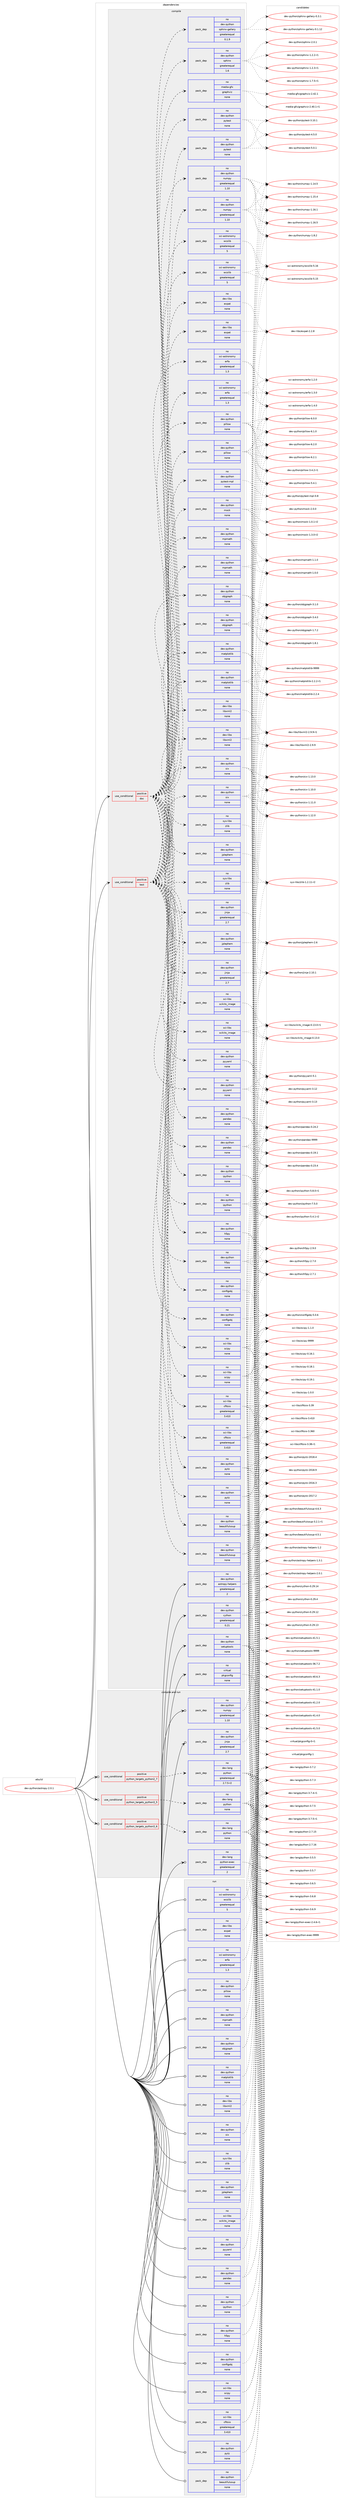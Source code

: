 digraph prolog {

# *************
# Graph options
# *************

newrank=true;
concentrate=true;
compound=true;
graph [rankdir=LR,fontname=Helvetica,fontsize=10,ranksep=1.5];#, ranksep=2.5, nodesep=0.2];
edge  [arrowhead=vee];
node  [fontname=Helvetica,fontsize=10];

# **********
# The ebuild
# **********

subgraph cluster_leftcol {
color=gray;
rank=same;
label=<<i>ebuild</i>>;
id [label="dev-python/astropy-2.0.1", color=red, width=4, href="../dev-python/astropy-2.0.1.svg"];
}

# ****************
# The dependencies
# ****************

subgraph cluster_midcol {
color=gray;
label=<<i>dependencies</i>>;
subgraph cluster_compile {
fillcolor="#eeeeee";
style=filled;
label=<<i>compile</i>>;
subgraph cond136370 {
dependency594937 [label=<<TABLE BORDER="0" CELLBORDER="1" CELLSPACING="0" CELLPADDING="4"><TR><TD ROWSPAN="3" CELLPADDING="10">use_conditional</TD></TR><TR><TD>positive</TD></TR><TR><TD>doc</TD></TR></TABLE>>, shape=none, color=red];
subgraph pack446795 {
dependency594938 [label=<<TABLE BORDER="0" CELLBORDER="1" CELLSPACING="0" CELLPADDING="4" WIDTH="220"><TR><TD ROWSPAN="6" CELLPADDING="30">pack_dep</TD></TR><TR><TD WIDTH="110">no</TD></TR><TR><TD>dev-libs</TD></TR><TR><TD>expat</TD></TR><TR><TD>none</TD></TR><TR><TD></TD></TR></TABLE>>, shape=none, color=blue];
}
dependency594937:e -> dependency594938:w [weight=20,style="dashed",arrowhead="vee"];
subgraph pack446796 {
dependency594939 [label=<<TABLE BORDER="0" CELLBORDER="1" CELLSPACING="0" CELLPADDING="4" WIDTH="220"><TR><TD ROWSPAN="6" CELLPADDING="30">pack_dep</TD></TR><TR><TD WIDTH="110">no</TD></TR><TR><TD>dev-python</TD></TR><TR><TD>beautifulsoup</TD></TR><TR><TD>none</TD></TR><TR><TD></TD></TR></TABLE>>, shape=none, color=blue];
}
dependency594937:e -> dependency594939:w [weight=20,style="dashed",arrowhead="vee"];
subgraph pack446797 {
dependency594940 [label=<<TABLE BORDER="0" CELLBORDER="1" CELLSPACING="0" CELLPADDING="4" WIDTH="220"><TR><TD ROWSPAN="6" CELLPADDING="30">pack_dep</TD></TR><TR><TD WIDTH="110">no</TD></TR><TR><TD>dev-python</TD></TR><TR><TD>configobj</TD></TR><TR><TD>none</TD></TR><TR><TD></TD></TR></TABLE>>, shape=none, color=blue];
}
dependency594937:e -> dependency594940:w [weight=20,style="dashed",arrowhead="vee"];
subgraph pack446798 {
dependency594941 [label=<<TABLE BORDER="0" CELLBORDER="1" CELLSPACING="0" CELLPADDING="4" WIDTH="220"><TR><TD ROWSPAN="6" CELLPADDING="30">pack_dep</TD></TR><TR><TD WIDTH="110">no</TD></TR><TR><TD>dev-python</TD></TR><TR><TD>h5py</TD></TR><TR><TD>none</TD></TR><TR><TD></TD></TR></TABLE>>, shape=none, color=blue];
}
dependency594937:e -> dependency594941:w [weight=20,style="dashed",arrowhead="vee"];
subgraph pack446799 {
dependency594942 [label=<<TABLE BORDER="0" CELLBORDER="1" CELLSPACING="0" CELLPADDING="4" WIDTH="220"><TR><TD ROWSPAN="6" CELLPADDING="30">pack_dep</TD></TR><TR><TD WIDTH="110">no</TD></TR><TR><TD>dev-python</TD></TR><TR><TD>ipython</TD></TR><TR><TD>none</TD></TR><TR><TD></TD></TR></TABLE>>, shape=none, color=blue];
}
dependency594937:e -> dependency594942:w [weight=20,style="dashed",arrowhead="vee"];
subgraph pack446800 {
dependency594943 [label=<<TABLE BORDER="0" CELLBORDER="1" CELLSPACING="0" CELLPADDING="4" WIDTH="220"><TR><TD ROWSPAN="6" CELLPADDING="30">pack_dep</TD></TR><TR><TD WIDTH="110">no</TD></TR><TR><TD>dev-python</TD></TR><TR><TD>jinja</TD></TR><TR><TD>greaterequal</TD></TR><TR><TD>2.7</TD></TR></TABLE>>, shape=none, color=blue];
}
dependency594937:e -> dependency594943:w [weight=20,style="dashed",arrowhead="vee"];
subgraph pack446801 {
dependency594944 [label=<<TABLE BORDER="0" CELLBORDER="1" CELLSPACING="0" CELLPADDING="4" WIDTH="220"><TR><TD ROWSPAN="6" CELLPADDING="30">pack_dep</TD></TR><TR><TD WIDTH="110">no</TD></TR><TR><TD>dev-python</TD></TR><TR><TD>jplephem</TD></TR><TR><TD>none</TD></TR><TR><TD></TD></TR></TABLE>>, shape=none, color=blue];
}
dependency594937:e -> dependency594944:w [weight=20,style="dashed",arrowhead="vee"];
subgraph pack446802 {
dependency594945 [label=<<TABLE BORDER="0" CELLBORDER="1" CELLSPACING="0" CELLPADDING="4" WIDTH="220"><TR><TD ROWSPAN="6" CELLPADDING="30">pack_dep</TD></TR><TR><TD WIDTH="110">no</TD></TR><TR><TD>dev-libs</TD></TR><TR><TD>libxml2</TD></TR><TR><TD>none</TD></TR><TR><TD></TD></TR></TABLE>>, shape=none, color=blue];
}
dependency594937:e -> dependency594945:w [weight=20,style="dashed",arrowhead="vee"];
subgraph pack446803 {
dependency594946 [label=<<TABLE BORDER="0" CELLBORDER="1" CELLSPACING="0" CELLPADDING="4" WIDTH="220"><TR><TD ROWSPAN="6" CELLPADDING="30">pack_dep</TD></TR><TR><TD WIDTH="110">no</TD></TR><TR><TD>dev-python</TD></TR><TR><TD>matplotlib</TD></TR><TR><TD>none</TD></TR><TR><TD></TD></TR></TABLE>>, shape=none, color=blue];
}
dependency594937:e -> dependency594946:w [weight=20,style="dashed",arrowhead="vee"];
subgraph pack446804 {
dependency594947 [label=<<TABLE BORDER="0" CELLBORDER="1" CELLSPACING="0" CELLPADDING="4" WIDTH="220"><TR><TD ROWSPAN="6" CELLPADDING="30">pack_dep</TD></TR><TR><TD WIDTH="110">no</TD></TR><TR><TD>dev-python</TD></TR><TR><TD>mpmath</TD></TR><TR><TD>none</TD></TR><TR><TD></TD></TR></TABLE>>, shape=none, color=blue];
}
dependency594937:e -> dependency594947:w [weight=20,style="dashed",arrowhead="vee"];
subgraph pack446805 {
dependency594948 [label=<<TABLE BORDER="0" CELLBORDER="1" CELLSPACING="0" CELLPADDING="4" WIDTH="220"><TR><TD ROWSPAN="6" CELLPADDING="30">pack_dep</TD></TR><TR><TD WIDTH="110">no</TD></TR><TR><TD>dev-python</TD></TR><TR><TD>numpy</TD></TR><TR><TD>greaterequal</TD></TR><TR><TD>1.10</TD></TR></TABLE>>, shape=none, color=blue];
}
dependency594937:e -> dependency594948:w [weight=20,style="dashed",arrowhead="vee"];
subgraph pack446806 {
dependency594949 [label=<<TABLE BORDER="0" CELLBORDER="1" CELLSPACING="0" CELLPADDING="4" WIDTH="220"><TR><TD ROWSPAN="6" CELLPADDING="30">pack_dep</TD></TR><TR><TD WIDTH="110">no</TD></TR><TR><TD>dev-python</TD></TR><TR><TD>objgraph</TD></TR><TR><TD>none</TD></TR><TR><TD></TD></TR></TABLE>>, shape=none, color=blue];
}
dependency594937:e -> dependency594949:w [weight=20,style="dashed",arrowhead="vee"];
subgraph pack446807 {
dependency594950 [label=<<TABLE BORDER="0" CELLBORDER="1" CELLSPACING="0" CELLPADDING="4" WIDTH="220"><TR><TD ROWSPAN="6" CELLPADDING="30">pack_dep</TD></TR><TR><TD WIDTH="110">no</TD></TR><TR><TD>dev-python</TD></TR><TR><TD>pandas</TD></TR><TR><TD>none</TD></TR><TR><TD></TD></TR></TABLE>>, shape=none, color=blue];
}
dependency594937:e -> dependency594950:w [weight=20,style="dashed",arrowhead="vee"];
subgraph pack446808 {
dependency594951 [label=<<TABLE BORDER="0" CELLBORDER="1" CELLSPACING="0" CELLPADDING="4" WIDTH="220"><TR><TD ROWSPAN="6" CELLPADDING="30">pack_dep</TD></TR><TR><TD WIDTH="110">no</TD></TR><TR><TD>dev-python</TD></TR><TR><TD>pillow</TD></TR><TR><TD>none</TD></TR><TR><TD></TD></TR></TABLE>>, shape=none, color=blue];
}
dependency594937:e -> dependency594951:w [weight=20,style="dashed",arrowhead="vee"];
subgraph pack446809 {
dependency594952 [label=<<TABLE BORDER="0" CELLBORDER="1" CELLSPACING="0" CELLPADDING="4" WIDTH="220"><TR><TD ROWSPAN="6" CELLPADDING="30">pack_dep</TD></TR><TR><TD WIDTH="110">no</TD></TR><TR><TD>dev-python</TD></TR><TR><TD>pytz</TD></TR><TR><TD>none</TD></TR><TR><TD></TD></TR></TABLE>>, shape=none, color=blue];
}
dependency594937:e -> dependency594952:w [weight=20,style="dashed",arrowhead="vee"];
subgraph pack446810 {
dependency594953 [label=<<TABLE BORDER="0" CELLBORDER="1" CELLSPACING="0" CELLPADDING="4" WIDTH="220"><TR><TD ROWSPAN="6" CELLPADDING="30">pack_dep</TD></TR><TR><TD WIDTH="110">no</TD></TR><TR><TD>dev-python</TD></TR><TR><TD>pyyaml</TD></TR><TR><TD>none</TD></TR><TR><TD></TD></TR></TABLE>>, shape=none, color=blue];
}
dependency594937:e -> dependency594953:w [weight=20,style="dashed",arrowhead="vee"];
subgraph pack446811 {
dependency594954 [label=<<TABLE BORDER="0" CELLBORDER="1" CELLSPACING="0" CELLPADDING="4" WIDTH="220"><TR><TD ROWSPAN="6" CELLPADDING="30">pack_dep</TD></TR><TR><TD WIDTH="110">no</TD></TR><TR><TD>dev-python</TD></TR><TR><TD>six</TD></TR><TR><TD>none</TD></TR><TR><TD></TD></TR></TABLE>>, shape=none, color=blue];
}
dependency594937:e -> dependency594954:w [weight=20,style="dashed",arrowhead="vee"];
subgraph pack446812 {
dependency594955 [label=<<TABLE BORDER="0" CELLBORDER="1" CELLSPACING="0" CELLPADDING="4" WIDTH="220"><TR><TD ROWSPAN="6" CELLPADDING="30">pack_dep</TD></TR><TR><TD WIDTH="110">no</TD></TR><TR><TD>sci-astronomy</TD></TR><TR><TD>erfa</TD></TR><TR><TD>greaterequal</TD></TR><TR><TD>1.3</TD></TR></TABLE>>, shape=none, color=blue];
}
dependency594937:e -> dependency594955:w [weight=20,style="dashed",arrowhead="vee"];
subgraph pack446813 {
dependency594956 [label=<<TABLE BORDER="0" CELLBORDER="1" CELLSPACING="0" CELLPADDING="4" WIDTH="220"><TR><TD ROWSPAN="6" CELLPADDING="30">pack_dep</TD></TR><TR><TD WIDTH="110">no</TD></TR><TR><TD>sci-astronomy</TD></TR><TR><TD>wcslib</TD></TR><TR><TD>greaterequal</TD></TR><TR><TD>5</TD></TR></TABLE>>, shape=none, color=blue];
}
dependency594937:e -> dependency594956:w [weight=20,style="dashed",arrowhead="vee"];
subgraph pack446814 {
dependency594957 [label=<<TABLE BORDER="0" CELLBORDER="1" CELLSPACING="0" CELLPADDING="4" WIDTH="220"><TR><TD ROWSPAN="6" CELLPADDING="30">pack_dep</TD></TR><TR><TD WIDTH="110">no</TD></TR><TR><TD>sci-libs</TD></TR><TR><TD>cfitsio</TD></TR><TR><TD>greaterequal</TD></TR><TR><TD>3.410</TD></TR></TABLE>>, shape=none, color=blue];
}
dependency594937:e -> dependency594957:w [weight=20,style="dashed",arrowhead="vee"];
subgraph pack446815 {
dependency594958 [label=<<TABLE BORDER="0" CELLBORDER="1" CELLSPACING="0" CELLPADDING="4" WIDTH="220"><TR><TD ROWSPAN="6" CELLPADDING="30">pack_dep</TD></TR><TR><TD WIDTH="110">no</TD></TR><TR><TD>sci-libs</TD></TR><TR><TD>scipy</TD></TR><TR><TD>none</TD></TR><TR><TD></TD></TR></TABLE>>, shape=none, color=blue];
}
dependency594937:e -> dependency594958:w [weight=20,style="dashed",arrowhead="vee"];
subgraph pack446816 {
dependency594959 [label=<<TABLE BORDER="0" CELLBORDER="1" CELLSPACING="0" CELLPADDING="4" WIDTH="220"><TR><TD ROWSPAN="6" CELLPADDING="30">pack_dep</TD></TR><TR><TD WIDTH="110">no</TD></TR><TR><TD>sci-libs</TD></TR><TR><TD>scikits_image</TD></TR><TR><TD>none</TD></TR><TR><TD></TD></TR></TABLE>>, shape=none, color=blue];
}
dependency594937:e -> dependency594959:w [weight=20,style="dashed",arrowhead="vee"];
subgraph pack446817 {
dependency594960 [label=<<TABLE BORDER="0" CELLBORDER="1" CELLSPACING="0" CELLPADDING="4" WIDTH="220"><TR><TD ROWSPAN="6" CELLPADDING="30">pack_dep</TD></TR><TR><TD WIDTH="110">no</TD></TR><TR><TD>sys-libs</TD></TR><TR><TD>zlib</TD></TR><TR><TD>none</TD></TR><TR><TD></TD></TR></TABLE>>, shape=none, color=blue];
}
dependency594937:e -> dependency594960:w [weight=20,style="dashed",arrowhead="vee"];
subgraph pack446818 {
dependency594961 [label=<<TABLE BORDER="0" CELLBORDER="1" CELLSPACING="0" CELLPADDING="4" WIDTH="220"><TR><TD ROWSPAN="6" CELLPADDING="30">pack_dep</TD></TR><TR><TD WIDTH="110">no</TD></TR><TR><TD>media-gfx</TD></TR><TR><TD>graphviz</TD></TR><TR><TD>none</TD></TR><TR><TD></TD></TR></TABLE>>, shape=none, color=blue];
}
dependency594937:e -> dependency594961:w [weight=20,style="dashed",arrowhead="vee"];
subgraph pack446819 {
dependency594962 [label=<<TABLE BORDER="0" CELLBORDER="1" CELLSPACING="0" CELLPADDING="4" WIDTH="220"><TR><TD ROWSPAN="6" CELLPADDING="30">pack_dep</TD></TR><TR><TD WIDTH="110">no</TD></TR><TR><TD>dev-python</TD></TR><TR><TD>pytest</TD></TR><TR><TD>none</TD></TR><TR><TD></TD></TR></TABLE>>, shape=none, color=blue];
}
dependency594937:e -> dependency594962:w [weight=20,style="dashed",arrowhead="vee"];
subgraph pack446820 {
dependency594963 [label=<<TABLE BORDER="0" CELLBORDER="1" CELLSPACING="0" CELLPADDING="4" WIDTH="220"><TR><TD ROWSPAN="6" CELLPADDING="30">pack_dep</TD></TR><TR><TD WIDTH="110">no</TD></TR><TR><TD>dev-python</TD></TR><TR><TD>sphinx</TD></TR><TR><TD>greaterequal</TD></TR><TR><TD>1.6</TD></TR></TABLE>>, shape=none, color=blue];
}
dependency594937:e -> dependency594963:w [weight=20,style="dashed",arrowhead="vee"];
subgraph pack446821 {
dependency594964 [label=<<TABLE BORDER="0" CELLBORDER="1" CELLSPACING="0" CELLPADDING="4" WIDTH="220"><TR><TD ROWSPAN="6" CELLPADDING="30">pack_dep</TD></TR><TR><TD WIDTH="110">no</TD></TR><TR><TD>dev-python</TD></TR><TR><TD>sphinx-gallery</TD></TR><TR><TD>greaterequal</TD></TR><TR><TD>0.1.9</TD></TR></TABLE>>, shape=none, color=blue];
}
dependency594937:e -> dependency594964:w [weight=20,style="dashed",arrowhead="vee"];
}
id:e -> dependency594937:w [weight=20,style="solid",arrowhead="vee"];
subgraph cond136371 {
dependency594965 [label=<<TABLE BORDER="0" CELLBORDER="1" CELLSPACING="0" CELLPADDING="4"><TR><TD ROWSPAN="3" CELLPADDING="10">use_conditional</TD></TR><TR><TD>positive</TD></TR><TR><TD>test</TD></TR></TABLE>>, shape=none, color=red];
subgraph pack446822 {
dependency594966 [label=<<TABLE BORDER="0" CELLBORDER="1" CELLSPACING="0" CELLPADDING="4" WIDTH="220"><TR><TD ROWSPAN="6" CELLPADDING="30">pack_dep</TD></TR><TR><TD WIDTH="110">no</TD></TR><TR><TD>dev-libs</TD></TR><TR><TD>expat</TD></TR><TR><TD>none</TD></TR><TR><TD></TD></TR></TABLE>>, shape=none, color=blue];
}
dependency594965:e -> dependency594966:w [weight=20,style="dashed",arrowhead="vee"];
subgraph pack446823 {
dependency594967 [label=<<TABLE BORDER="0" CELLBORDER="1" CELLSPACING="0" CELLPADDING="4" WIDTH="220"><TR><TD ROWSPAN="6" CELLPADDING="30">pack_dep</TD></TR><TR><TD WIDTH="110">no</TD></TR><TR><TD>dev-python</TD></TR><TR><TD>beautifulsoup</TD></TR><TR><TD>none</TD></TR><TR><TD></TD></TR></TABLE>>, shape=none, color=blue];
}
dependency594965:e -> dependency594967:w [weight=20,style="dashed",arrowhead="vee"];
subgraph pack446824 {
dependency594968 [label=<<TABLE BORDER="0" CELLBORDER="1" CELLSPACING="0" CELLPADDING="4" WIDTH="220"><TR><TD ROWSPAN="6" CELLPADDING="30">pack_dep</TD></TR><TR><TD WIDTH="110">no</TD></TR><TR><TD>dev-python</TD></TR><TR><TD>configobj</TD></TR><TR><TD>none</TD></TR><TR><TD></TD></TR></TABLE>>, shape=none, color=blue];
}
dependency594965:e -> dependency594968:w [weight=20,style="dashed",arrowhead="vee"];
subgraph pack446825 {
dependency594969 [label=<<TABLE BORDER="0" CELLBORDER="1" CELLSPACING="0" CELLPADDING="4" WIDTH="220"><TR><TD ROWSPAN="6" CELLPADDING="30">pack_dep</TD></TR><TR><TD WIDTH="110">no</TD></TR><TR><TD>dev-python</TD></TR><TR><TD>h5py</TD></TR><TR><TD>none</TD></TR><TR><TD></TD></TR></TABLE>>, shape=none, color=blue];
}
dependency594965:e -> dependency594969:w [weight=20,style="dashed",arrowhead="vee"];
subgraph pack446826 {
dependency594970 [label=<<TABLE BORDER="0" CELLBORDER="1" CELLSPACING="0" CELLPADDING="4" WIDTH="220"><TR><TD ROWSPAN="6" CELLPADDING="30">pack_dep</TD></TR><TR><TD WIDTH="110">no</TD></TR><TR><TD>dev-python</TD></TR><TR><TD>ipython</TD></TR><TR><TD>none</TD></TR><TR><TD></TD></TR></TABLE>>, shape=none, color=blue];
}
dependency594965:e -> dependency594970:w [weight=20,style="dashed",arrowhead="vee"];
subgraph pack446827 {
dependency594971 [label=<<TABLE BORDER="0" CELLBORDER="1" CELLSPACING="0" CELLPADDING="4" WIDTH="220"><TR><TD ROWSPAN="6" CELLPADDING="30">pack_dep</TD></TR><TR><TD WIDTH="110">no</TD></TR><TR><TD>dev-python</TD></TR><TR><TD>jinja</TD></TR><TR><TD>greaterequal</TD></TR><TR><TD>2.7</TD></TR></TABLE>>, shape=none, color=blue];
}
dependency594965:e -> dependency594971:w [weight=20,style="dashed",arrowhead="vee"];
subgraph pack446828 {
dependency594972 [label=<<TABLE BORDER="0" CELLBORDER="1" CELLSPACING="0" CELLPADDING="4" WIDTH="220"><TR><TD ROWSPAN="6" CELLPADDING="30">pack_dep</TD></TR><TR><TD WIDTH="110">no</TD></TR><TR><TD>dev-python</TD></TR><TR><TD>jplephem</TD></TR><TR><TD>none</TD></TR><TR><TD></TD></TR></TABLE>>, shape=none, color=blue];
}
dependency594965:e -> dependency594972:w [weight=20,style="dashed",arrowhead="vee"];
subgraph pack446829 {
dependency594973 [label=<<TABLE BORDER="0" CELLBORDER="1" CELLSPACING="0" CELLPADDING="4" WIDTH="220"><TR><TD ROWSPAN="6" CELLPADDING="30">pack_dep</TD></TR><TR><TD WIDTH="110">no</TD></TR><TR><TD>dev-libs</TD></TR><TR><TD>libxml2</TD></TR><TR><TD>none</TD></TR><TR><TD></TD></TR></TABLE>>, shape=none, color=blue];
}
dependency594965:e -> dependency594973:w [weight=20,style="dashed",arrowhead="vee"];
subgraph pack446830 {
dependency594974 [label=<<TABLE BORDER="0" CELLBORDER="1" CELLSPACING="0" CELLPADDING="4" WIDTH="220"><TR><TD ROWSPAN="6" CELLPADDING="30">pack_dep</TD></TR><TR><TD WIDTH="110">no</TD></TR><TR><TD>dev-python</TD></TR><TR><TD>matplotlib</TD></TR><TR><TD>none</TD></TR><TR><TD></TD></TR></TABLE>>, shape=none, color=blue];
}
dependency594965:e -> dependency594974:w [weight=20,style="dashed",arrowhead="vee"];
subgraph pack446831 {
dependency594975 [label=<<TABLE BORDER="0" CELLBORDER="1" CELLSPACING="0" CELLPADDING="4" WIDTH="220"><TR><TD ROWSPAN="6" CELLPADDING="30">pack_dep</TD></TR><TR><TD WIDTH="110">no</TD></TR><TR><TD>dev-python</TD></TR><TR><TD>mpmath</TD></TR><TR><TD>none</TD></TR><TR><TD></TD></TR></TABLE>>, shape=none, color=blue];
}
dependency594965:e -> dependency594975:w [weight=20,style="dashed",arrowhead="vee"];
subgraph pack446832 {
dependency594976 [label=<<TABLE BORDER="0" CELLBORDER="1" CELLSPACING="0" CELLPADDING="4" WIDTH="220"><TR><TD ROWSPAN="6" CELLPADDING="30">pack_dep</TD></TR><TR><TD WIDTH="110">no</TD></TR><TR><TD>dev-python</TD></TR><TR><TD>numpy</TD></TR><TR><TD>greaterequal</TD></TR><TR><TD>1.10</TD></TR></TABLE>>, shape=none, color=blue];
}
dependency594965:e -> dependency594976:w [weight=20,style="dashed",arrowhead="vee"];
subgraph pack446833 {
dependency594977 [label=<<TABLE BORDER="0" CELLBORDER="1" CELLSPACING="0" CELLPADDING="4" WIDTH="220"><TR><TD ROWSPAN="6" CELLPADDING="30">pack_dep</TD></TR><TR><TD WIDTH="110">no</TD></TR><TR><TD>dev-python</TD></TR><TR><TD>objgraph</TD></TR><TR><TD>none</TD></TR><TR><TD></TD></TR></TABLE>>, shape=none, color=blue];
}
dependency594965:e -> dependency594977:w [weight=20,style="dashed",arrowhead="vee"];
subgraph pack446834 {
dependency594978 [label=<<TABLE BORDER="0" CELLBORDER="1" CELLSPACING="0" CELLPADDING="4" WIDTH="220"><TR><TD ROWSPAN="6" CELLPADDING="30">pack_dep</TD></TR><TR><TD WIDTH="110">no</TD></TR><TR><TD>dev-python</TD></TR><TR><TD>pandas</TD></TR><TR><TD>none</TD></TR><TR><TD></TD></TR></TABLE>>, shape=none, color=blue];
}
dependency594965:e -> dependency594978:w [weight=20,style="dashed",arrowhead="vee"];
subgraph pack446835 {
dependency594979 [label=<<TABLE BORDER="0" CELLBORDER="1" CELLSPACING="0" CELLPADDING="4" WIDTH="220"><TR><TD ROWSPAN="6" CELLPADDING="30">pack_dep</TD></TR><TR><TD WIDTH="110">no</TD></TR><TR><TD>dev-python</TD></TR><TR><TD>pillow</TD></TR><TR><TD>none</TD></TR><TR><TD></TD></TR></TABLE>>, shape=none, color=blue];
}
dependency594965:e -> dependency594979:w [weight=20,style="dashed",arrowhead="vee"];
subgraph pack446836 {
dependency594980 [label=<<TABLE BORDER="0" CELLBORDER="1" CELLSPACING="0" CELLPADDING="4" WIDTH="220"><TR><TD ROWSPAN="6" CELLPADDING="30">pack_dep</TD></TR><TR><TD WIDTH="110">no</TD></TR><TR><TD>dev-python</TD></TR><TR><TD>pytz</TD></TR><TR><TD>none</TD></TR><TR><TD></TD></TR></TABLE>>, shape=none, color=blue];
}
dependency594965:e -> dependency594980:w [weight=20,style="dashed",arrowhead="vee"];
subgraph pack446837 {
dependency594981 [label=<<TABLE BORDER="0" CELLBORDER="1" CELLSPACING="0" CELLPADDING="4" WIDTH="220"><TR><TD ROWSPAN="6" CELLPADDING="30">pack_dep</TD></TR><TR><TD WIDTH="110">no</TD></TR><TR><TD>dev-python</TD></TR><TR><TD>pyyaml</TD></TR><TR><TD>none</TD></TR><TR><TD></TD></TR></TABLE>>, shape=none, color=blue];
}
dependency594965:e -> dependency594981:w [weight=20,style="dashed",arrowhead="vee"];
subgraph pack446838 {
dependency594982 [label=<<TABLE BORDER="0" CELLBORDER="1" CELLSPACING="0" CELLPADDING="4" WIDTH="220"><TR><TD ROWSPAN="6" CELLPADDING="30">pack_dep</TD></TR><TR><TD WIDTH="110">no</TD></TR><TR><TD>dev-python</TD></TR><TR><TD>six</TD></TR><TR><TD>none</TD></TR><TR><TD></TD></TR></TABLE>>, shape=none, color=blue];
}
dependency594965:e -> dependency594982:w [weight=20,style="dashed",arrowhead="vee"];
subgraph pack446839 {
dependency594983 [label=<<TABLE BORDER="0" CELLBORDER="1" CELLSPACING="0" CELLPADDING="4" WIDTH="220"><TR><TD ROWSPAN="6" CELLPADDING="30">pack_dep</TD></TR><TR><TD WIDTH="110">no</TD></TR><TR><TD>sci-astronomy</TD></TR><TR><TD>erfa</TD></TR><TR><TD>greaterequal</TD></TR><TR><TD>1.3</TD></TR></TABLE>>, shape=none, color=blue];
}
dependency594965:e -> dependency594983:w [weight=20,style="dashed",arrowhead="vee"];
subgraph pack446840 {
dependency594984 [label=<<TABLE BORDER="0" CELLBORDER="1" CELLSPACING="0" CELLPADDING="4" WIDTH="220"><TR><TD ROWSPAN="6" CELLPADDING="30">pack_dep</TD></TR><TR><TD WIDTH="110">no</TD></TR><TR><TD>sci-astronomy</TD></TR><TR><TD>wcslib</TD></TR><TR><TD>greaterequal</TD></TR><TR><TD>5</TD></TR></TABLE>>, shape=none, color=blue];
}
dependency594965:e -> dependency594984:w [weight=20,style="dashed",arrowhead="vee"];
subgraph pack446841 {
dependency594985 [label=<<TABLE BORDER="0" CELLBORDER="1" CELLSPACING="0" CELLPADDING="4" WIDTH="220"><TR><TD ROWSPAN="6" CELLPADDING="30">pack_dep</TD></TR><TR><TD WIDTH="110">no</TD></TR><TR><TD>sci-libs</TD></TR><TR><TD>cfitsio</TD></TR><TR><TD>greaterequal</TD></TR><TR><TD>3.410</TD></TR></TABLE>>, shape=none, color=blue];
}
dependency594965:e -> dependency594985:w [weight=20,style="dashed",arrowhead="vee"];
subgraph pack446842 {
dependency594986 [label=<<TABLE BORDER="0" CELLBORDER="1" CELLSPACING="0" CELLPADDING="4" WIDTH="220"><TR><TD ROWSPAN="6" CELLPADDING="30">pack_dep</TD></TR><TR><TD WIDTH="110">no</TD></TR><TR><TD>sci-libs</TD></TR><TR><TD>scipy</TD></TR><TR><TD>none</TD></TR><TR><TD></TD></TR></TABLE>>, shape=none, color=blue];
}
dependency594965:e -> dependency594986:w [weight=20,style="dashed",arrowhead="vee"];
subgraph pack446843 {
dependency594987 [label=<<TABLE BORDER="0" CELLBORDER="1" CELLSPACING="0" CELLPADDING="4" WIDTH="220"><TR><TD ROWSPAN="6" CELLPADDING="30">pack_dep</TD></TR><TR><TD WIDTH="110">no</TD></TR><TR><TD>sci-libs</TD></TR><TR><TD>scikits_image</TD></TR><TR><TD>none</TD></TR><TR><TD></TD></TR></TABLE>>, shape=none, color=blue];
}
dependency594965:e -> dependency594987:w [weight=20,style="dashed",arrowhead="vee"];
subgraph pack446844 {
dependency594988 [label=<<TABLE BORDER="0" CELLBORDER="1" CELLSPACING="0" CELLPADDING="4" WIDTH="220"><TR><TD ROWSPAN="6" CELLPADDING="30">pack_dep</TD></TR><TR><TD WIDTH="110">no</TD></TR><TR><TD>sys-libs</TD></TR><TR><TD>zlib</TD></TR><TR><TD>none</TD></TR><TR><TD></TD></TR></TABLE>>, shape=none, color=blue];
}
dependency594965:e -> dependency594988:w [weight=20,style="dashed",arrowhead="vee"];
subgraph pack446845 {
dependency594989 [label=<<TABLE BORDER="0" CELLBORDER="1" CELLSPACING="0" CELLPADDING="4" WIDTH="220"><TR><TD ROWSPAN="6" CELLPADDING="30">pack_dep</TD></TR><TR><TD WIDTH="110">no</TD></TR><TR><TD>dev-python</TD></TR><TR><TD>mock</TD></TR><TR><TD>none</TD></TR><TR><TD></TD></TR></TABLE>>, shape=none, color=blue];
}
dependency594965:e -> dependency594989:w [weight=20,style="dashed",arrowhead="vee"];
subgraph pack446846 {
dependency594990 [label=<<TABLE BORDER="0" CELLBORDER="1" CELLSPACING="0" CELLPADDING="4" WIDTH="220"><TR><TD ROWSPAN="6" CELLPADDING="30">pack_dep</TD></TR><TR><TD WIDTH="110">no</TD></TR><TR><TD>dev-python</TD></TR><TR><TD>pytest</TD></TR><TR><TD>none</TD></TR><TR><TD></TD></TR></TABLE>>, shape=none, color=blue];
}
dependency594965:e -> dependency594990:w [weight=20,style="dashed",arrowhead="vee"];
subgraph pack446847 {
dependency594991 [label=<<TABLE BORDER="0" CELLBORDER="1" CELLSPACING="0" CELLPADDING="4" WIDTH="220"><TR><TD ROWSPAN="6" CELLPADDING="30">pack_dep</TD></TR><TR><TD WIDTH="110">no</TD></TR><TR><TD>dev-python</TD></TR><TR><TD>pytest-mpl</TD></TR><TR><TD>none</TD></TR><TR><TD></TD></TR></TABLE>>, shape=none, color=blue];
}
dependency594965:e -> dependency594991:w [weight=20,style="dashed",arrowhead="vee"];
}
id:e -> dependency594965:w [weight=20,style="solid",arrowhead="vee"];
subgraph pack446848 {
dependency594992 [label=<<TABLE BORDER="0" CELLBORDER="1" CELLSPACING="0" CELLPADDING="4" WIDTH="220"><TR><TD ROWSPAN="6" CELLPADDING="30">pack_dep</TD></TR><TR><TD WIDTH="110">no</TD></TR><TR><TD>dev-python</TD></TR><TR><TD>astropy-helpers</TD></TR><TR><TD>greaterequal</TD></TR><TR><TD>2</TD></TR></TABLE>>, shape=none, color=blue];
}
id:e -> dependency594992:w [weight=20,style="solid",arrowhead="vee"];
subgraph pack446849 {
dependency594993 [label=<<TABLE BORDER="0" CELLBORDER="1" CELLSPACING="0" CELLPADDING="4" WIDTH="220"><TR><TD ROWSPAN="6" CELLPADDING="30">pack_dep</TD></TR><TR><TD WIDTH="110">no</TD></TR><TR><TD>dev-python</TD></TR><TR><TD>cython</TD></TR><TR><TD>greaterequal</TD></TR><TR><TD>0.21</TD></TR></TABLE>>, shape=none, color=blue];
}
id:e -> dependency594993:w [weight=20,style="solid",arrowhead="vee"];
subgraph pack446850 {
dependency594994 [label=<<TABLE BORDER="0" CELLBORDER="1" CELLSPACING="0" CELLPADDING="4" WIDTH="220"><TR><TD ROWSPAN="6" CELLPADDING="30">pack_dep</TD></TR><TR><TD WIDTH="110">no</TD></TR><TR><TD>dev-python</TD></TR><TR><TD>setuptools</TD></TR><TR><TD>none</TD></TR><TR><TD></TD></TR></TABLE>>, shape=none, color=blue];
}
id:e -> dependency594994:w [weight=20,style="solid",arrowhead="vee"];
subgraph pack446851 {
dependency594995 [label=<<TABLE BORDER="0" CELLBORDER="1" CELLSPACING="0" CELLPADDING="4" WIDTH="220"><TR><TD ROWSPAN="6" CELLPADDING="30">pack_dep</TD></TR><TR><TD WIDTH="110">no</TD></TR><TR><TD>virtual</TD></TR><TR><TD>pkgconfig</TD></TR><TR><TD>none</TD></TR><TR><TD></TD></TR></TABLE>>, shape=none, color=blue];
}
id:e -> dependency594995:w [weight=20,style="solid",arrowhead="vee"];
}
subgraph cluster_compileandrun {
fillcolor="#eeeeee";
style=filled;
label=<<i>compile and run</i>>;
subgraph cond136372 {
dependency594996 [label=<<TABLE BORDER="0" CELLBORDER="1" CELLSPACING="0" CELLPADDING="4"><TR><TD ROWSPAN="3" CELLPADDING="10">use_conditional</TD></TR><TR><TD>positive</TD></TR><TR><TD>python_targets_python2_7</TD></TR></TABLE>>, shape=none, color=red];
subgraph pack446852 {
dependency594997 [label=<<TABLE BORDER="0" CELLBORDER="1" CELLSPACING="0" CELLPADDING="4" WIDTH="220"><TR><TD ROWSPAN="6" CELLPADDING="30">pack_dep</TD></TR><TR><TD WIDTH="110">no</TD></TR><TR><TD>dev-lang</TD></TR><TR><TD>python</TD></TR><TR><TD>greaterequal</TD></TR><TR><TD>2.7.5-r2</TD></TR></TABLE>>, shape=none, color=blue];
}
dependency594996:e -> dependency594997:w [weight=20,style="dashed",arrowhead="vee"];
}
id:e -> dependency594996:w [weight=20,style="solid",arrowhead="odotvee"];
subgraph cond136373 {
dependency594998 [label=<<TABLE BORDER="0" CELLBORDER="1" CELLSPACING="0" CELLPADDING="4"><TR><TD ROWSPAN="3" CELLPADDING="10">use_conditional</TD></TR><TR><TD>positive</TD></TR><TR><TD>python_targets_python3_5</TD></TR></TABLE>>, shape=none, color=red];
subgraph pack446853 {
dependency594999 [label=<<TABLE BORDER="0" CELLBORDER="1" CELLSPACING="0" CELLPADDING="4" WIDTH="220"><TR><TD ROWSPAN="6" CELLPADDING="30">pack_dep</TD></TR><TR><TD WIDTH="110">no</TD></TR><TR><TD>dev-lang</TD></TR><TR><TD>python</TD></TR><TR><TD>none</TD></TR><TR><TD></TD></TR></TABLE>>, shape=none, color=blue];
}
dependency594998:e -> dependency594999:w [weight=20,style="dashed",arrowhead="vee"];
}
id:e -> dependency594998:w [weight=20,style="solid",arrowhead="odotvee"];
subgraph cond136374 {
dependency595000 [label=<<TABLE BORDER="0" CELLBORDER="1" CELLSPACING="0" CELLPADDING="4"><TR><TD ROWSPAN="3" CELLPADDING="10">use_conditional</TD></TR><TR><TD>positive</TD></TR><TR><TD>python_targets_python3_6</TD></TR></TABLE>>, shape=none, color=red];
subgraph pack446854 {
dependency595001 [label=<<TABLE BORDER="0" CELLBORDER="1" CELLSPACING="0" CELLPADDING="4" WIDTH="220"><TR><TD ROWSPAN="6" CELLPADDING="30">pack_dep</TD></TR><TR><TD WIDTH="110">no</TD></TR><TR><TD>dev-lang</TD></TR><TR><TD>python</TD></TR><TR><TD>none</TD></TR><TR><TD></TD></TR></TABLE>>, shape=none, color=blue];
}
dependency595000:e -> dependency595001:w [weight=20,style="dashed",arrowhead="vee"];
}
id:e -> dependency595000:w [weight=20,style="solid",arrowhead="odotvee"];
subgraph pack446855 {
dependency595002 [label=<<TABLE BORDER="0" CELLBORDER="1" CELLSPACING="0" CELLPADDING="4" WIDTH="220"><TR><TD ROWSPAN="6" CELLPADDING="30">pack_dep</TD></TR><TR><TD WIDTH="110">no</TD></TR><TR><TD>dev-lang</TD></TR><TR><TD>python-exec</TD></TR><TR><TD>greaterequal</TD></TR><TR><TD>2</TD></TR></TABLE>>, shape=none, color=blue];
}
id:e -> dependency595002:w [weight=20,style="solid",arrowhead="odotvee"];
subgraph pack446856 {
dependency595003 [label=<<TABLE BORDER="0" CELLBORDER="1" CELLSPACING="0" CELLPADDING="4" WIDTH="220"><TR><TD ROWSPAN="6" CELLPADDING="30">pack_dep</TD></TR><TR><TD WIDTH="110">no</TD></TR><TR><TD>dev-python</TD></TR><TR><TD>jinja</TD></TR><TR><TD>greaterequal</TD></TR><TR><TD>2.7</TD></TR></TABLE>>, shape=none, color=blue];
}
id:e -> dependency595003:w [weight=20,style="solid",arrowhead="odotvee"];
subgraph pack446857 {
dependency595004 [label=<<TABLE BORDER="0" CELLBORDER="1" CELLSPACING="0" CELLPADDING="4" WIDTH="220"><TR><TD ROWSPAN="6" CELLPADDING="30">pack_dep</TD></TR><TR><TD WIDTH="110">no</TD></TR><TR><TD>dev-python</TD></TR><TR><TD>numpy</TD></TR><TR><TD>greaterequal</TD></TR><TR><TD>1.10</TD></TR></TABLE>>, shape=none, color=blue];
}
id:e -> dependency595004:w [weight=20,style="solid",arrowhead="odotvee"];
}
subgraph cluster_run {
fillcolor="#eeeeee";
style=filled;
label=<<i>run</i>>;
subgraph pack446858 {
dependency595005 [label=<<TABLE BORDER="0" CELLBORDER="1" CELLSPACING="0" CELLPADDING="4" WIDTH="220"><TR><TD ROWSPAN="6" CELLPADDING="30">pack_dep</TD></TR><TR><TD WIDTH="110">no</TD></TR><TR><TD>dev-libs</TD></TR><TR><TD>expat</TD></TR><TR><TD>none</TD></TR><TR><TD></TD></TR></TABLE>>, shape=none, color=blue];
}
id:e -> dependency595005:w [weight=20,style="solid",arrowhead="odot"];
subgraph pack446859 {
dependency595006 [label=<<TABLE BORDER="0" CELLBORDER="1" CELLSPACING="0" CELLPADDING="4" WIDTH="220"><TR><TD ROWSPAN="6" CELLPADDING="30">pack_dep</TD></TR><TR><TD WIDTH="110">no</TD></TR><TR><TD>dev-libs</TD></TR><TR><TD>libxml2</TD></TR><TR><TD>none</TD></TR><TR><TD></TD></TR></TABLE>>, shape=none, color=blue];
}
id:e -> dependency595006:w [weight=20,style="solid",arrowhead="odot"];
subgraph pack446860 {
dependency595007 [label=<<TABLE BORDER="0" CELLBORDER="1" CELLSPACING="0" CELLPADDING="4" WIDTH="220"><TR><TD ROWSPAN="6" CELLPADDING="30">pack_dep</TD></TR><TR><TD WIDTH="110">no</TD></TR><TR><TD>dev-python</TD></TR><TR><TD>beautifulsoup</TD></TR><TR><TD>none</TD></TR><TR><TD></TD></TR></TABLE>>, shape=none, color=blue];
}
id:e -> dependency595007:w [weight=20,style="solid",arrowhead="odot"];
subgraph pack446861 {
dependency595008 [label=<<TABLE BORDER="0" CELLBORDER="1" CELLSPACING="0" CELLPADDING="4" WIDTH="220"><TR><TD ROWSPAN="6" CELLPADDING="30">pack_dep</TD></TR><TR><TD WIDTH="110">no</TD></TR><TR><TD>dev-python</TD></TR><TR><TD>configobj</TD></TR><TR><TD>none</TD></TR><TR><TD></TD></TR></TABLE>>, shape=none, color=blue];
}
id:e -> dependency595008:w [weight=20,style="solid",arrowhead="odot"];
subgraph pack446862 {
dependency595009 [label=<<TABLE BORDER="0" CELLBORDER="1" CELLSPACING="0" CELLPADDING="4" WIDTH="220"><TR><TD ROWSPAN="6" CELLPADDING="30">pack_dep</TD></TR><TR><TD WIDTH="110">no</TD></TR><TR><TD>dev-python</TD></TR><TR><TD>h5py</TD></TR><TR><TD>none</TD></TR><TR><TD></TD></TR></TABLE>>, shape=none, color=blue];
}
id:e -> dependency595009:w [weight=20,style="solid",arrowhead="odot"];
subgraph pack446863 {
dependency595010 [label=<<TABLE BORDER="0" CELLBORDER="1" CELLSPACING="0" CELLPADDING="4" WIDTH="220"><TR><TD ROWSPAN="6" CELLPADDING="30">pack_dep</TD></TR><TR><TD WIDTH="110">no</TD></TR><TR><TD>dev-python</TD></TR><TR><TD>ipython</TD></TR><TR><TD>none</TD></TR><TR><TD></TD></TR></TABLE>>, shape=none, color=blue];
}
id:e -> dependency595010:w [weight=20,style="solid",arrowhead="odot"];
subgraph pack446864 {
dependency595011 [label=<<TABLE BORDER="0" CELLBORDER="1" CELLSPACING="0" CELLPADDING="4" WIDTH="220"><TR><TD ROWSPAN="6" CELLPADDING="30">pack_dep</TD></TR><TR><TD WIDTH="110">no</TD></TR><TR><TD>dev-python</TD></TR><TR><TD>jplephem</TD></TR><TR><TD>none</TD></TR><TR><TD></TD></TR></TABLE>>, shape=none, color=blue];
}
id:e -> dependency595011:w [weight=20,style="solid",arrowhead="odot"];
subgraph pack446865 {
dependency595012 [label=<<TABLE BORDER="0" CELLBORDER="1" CELLSPACING="0" CELLPADDING="4" WIDTH="220"><TR><TD ROWSPAN="6" CELLPADDING="30">pack_dep</TD></TR><TR><TD WIDTH="110">no</TD></TR><TR><TD>dev-python</TD></TR><TR><TD>matplotlib</TD></TR><TR><TD>none</TD></TR><TR><TD></TD></TR></TABLE>>, shape=none, color=blue];
}
id:e -> dependency595012:w [weight=20,style="solid",arrowhead="odot"];
subgraph pack446866 {
dependency595013 [label=<<TABLE BORDER="0" CELLBORDER="1" CELLSPACING="0" CELLPADDING="4" WIDTH="220"><TR><TD ROWSPAN="6" CELLPADDING="30">pack_dep</TD></TR><TR><TD WIDTH="110">no</TD></TR><TR><TD>dev-python</TD></TR><TR><TD>mpmath</TD></TR><TR><TD>none</TD></TR><TR><TD></TD></TR></TABLE>>, shape=none, color=blue];
}
id:e -> dependency595013:w [weight=20,style="solid",arrowhead="odot"];
subgraph pack446867 {
dependency595014 [label=<<TABLE BORDER="0" CELLBORDER="1" CELLSPACING="0" CELLPADDING="4" WIDTH="220"><TR><TD ROWSPAN="6" CELLPADDING="30">pack_dep</TD></TR><TR><TD WIDTH="110">no</TD></TR><TR><TD>dev-python</TD></TR><TR><TD>objgraph</TD></TR><TR><TD>none</TD></TR><TR><TD></TD></TR></TABLE>>, shape=none, color=blue];
}
id:e -> dependency595014:w [weight=20,style="solid",arrowhead="odot"];
subgraph pack446868 {
dependency595015 [label=<<TABLE BORDER="0" CELLBORDER="1" CELLSPACING="0" CELLPADDING="4" WIDTH="220"><TR><TD ROWSPAN="6" CELLPADDING="30">pack_dep</TD></TR><TR><TD WIDTH="110">no</TD></TR><TR><TD>dev-python</TD></TR><TR><TD>pandas</TD></TR><TR><TD>none</TD></TR><TR><TD></TD></TR></TABLE>>, shape=none, color=blue];
}
id:e -> dependency595015:w [weight=20,style="solid",arrowhead="odot"];
subgraph pack446869 {
dependency595016 [label=<<TABLE BORDER="0" CELLBORDER="1" CELLSPACING="0" CELLPADDING="4" WIDTH="220"><TR><TD ROWSPAN="6" CELLPADDING="30">pack_dep</TD></TR><TR><TD WIDTH="110">no</TD></TR><TR><TD>dev-python</TD></TR><TR><TD>pillow</TD></TR><TR><TD>none</TD></TR><TR><TD></TD></TR></TABLE>>, shape=none, color=blue];
}
id:e -> dependency595016:w [weight=20,style="solid",arrowhead="odot"];
subgraph pack446870 {
dependency595017 [label=<<TABLE BORDER="0" CELLBORDER="1" CELLSPACING="0" CELLPADDING="4" WIDTH="220"><TR><TD ROWSPAN="6" CELLPADDING="30">pack_dep</TD></TR><TR><TD WIDTH="110">no</TD></TR><TR><TD>dev-python</TD></TR><TR><TD>pytz</TD></TR><TR><TD>none</TD></TR><TR><TD></TD></TR></TABLE>>, shape=none, color=blue];
}
id:e -> dependency595017:w [weight=20,style="solid",arrowhead="odot"];
subgraph pack446871 {
dependency595018 [label=<<TABLE BORDER="0" CELLBORDER="1" CELLSPACING="0" CELLPADDING="4" WIDTH="220"><TR><TD ROWSPAN="6" CELLPADDING="30">pack_dep</TD></TR><TR><TD WIDTH="110">no</TD></TR><TR><TD>dev-python</TD></TR><TR><TD>pyyaml</TD></TR><TR><TD>none</TD></TR><TR><TD></TD></TR></TABLE>>, shape=none, color=blue];
}
id:e -> dependency595018:w [weight=20,style="solid",arrowhead="odot"];
subgraph pack446872 {
dependency595019 [label=<<TABLE BORDER="0" CELLBORDER="1" CELLSPACING="0" CELLPADDING="4" WIDTH="220"><TR><TD ROWSPAN="6" CELLPADDING="30">pack_dep</TD></TR><TR><TD WIDTH="110">no</TD></TR><TR><TD>dev-python</TD></TR><TR><TD>six</TD></TR><TR><TD>none</TD></TR><TR><TD></TD></TR></TABLE>>, shape=none, color=blue];
}
id:e -> dependency595019:w [weight=20,style="solid",arrowhead="odot"];
subgraph pack446873 {
dependency595020 [label=<<TABLE BORDER="0" CELLBORDER="1" CELLSPACING="0" CELLPADDING="4" WIDTH="220"><TR><TD ROWSPAN="6" CELLPADDING="30">pack_dep</TD></TR><TR><TD WIDTH="110">no</TD></TR><TR><TD>sci-astronomy</TD></TR><TR><TD>erfa</TD></TR><TR><TD>greaterequal</TD></TR><TR><TD>1.3</TD></TR></TABLE>>, shape=none, color=blue];
}
id:e -> dependency595020:w [weight=20,style="solid",arrowhead="odot"];
subgraph pack446874 {
dependency595021 [label=<<TABLE BORDER="0" CELLBORDER="1" CELLSPACING="0" CELLPADDING="4" WIDTH="220"><TR><TD ROWSPAN="6" CELLPADDING="30">pack_dep</TD></TR><TR><TD WIDTH="110">no</TD></TR><TR><TD>sci-astronomy</TD></TR><TR><TD>wcslib</TD></TR><TR><TD>greaterequal</TD></TR><TR><TD>5</TD></TR></TABLE>>, shape=none, color=blue];
}
id:e -> dependency595021:w [weight=20,style="solid",arrowhead="odot"];
subgraph pack446875 {
dependency595022 [label=<<TABLE BORDER="0" CELLBORDER="1" CELLSPACING="0" CELLPADDING="4" WIDTH="220"><TR><TD ROWSPAN="6" CELLPADDING="30">pack_dep</TD></TR><TR><TD WIDTH="110">no</TD></TR><TR><TD>sci-libs</TD></TR><TR><TD>cfitsio</TD></TR><TR><TD>greaterequal</TD></TR><TR><TD>3.410</TD></TR></TABLE>>, shape=none, color=blue];
}
id:e -> dependency595022:w [weight=20,style="solid",arrowhead="odot"];
subgraph pack446876 {
dependency595023 [label=<<TABLE BORDER="0" CELLBORDER="1" CELLSPACING="0" CELLPADDING="4" WIDTH="220"><TR><TD ROWSPAN="6" CELLPADDING="30">pack_dep</TD></TR><TR><TD WIDTH="110">no</TD></TR><TR><TD>sci-libs</TD></TR><TR><TD>scikits_image</TD></TR><TR><TD>none</TD></TR><TR><TD></TD></TR></TABLE>>, shape=none, color=blue];
}
id:e -> dependency595023:w [weight=20,style="solid",arrowhead="odot"];
subgraph pack446877 {
dependency595024 [label=<<TABLE BORDER="0" CELLBORDER="1" CELLSPACING="0" CELLPADDING="4" WIDTH="220"><TR><TD ROWSPAN="6" CELLPADDING="30">pack_dep</TD></TR><TR><TD WIDTH="110">no</TD></TR><TR><TD>sci-libs</TD></TR><TR><TD>scipy</TD></TR><TR><TD>none</TD></TR><TR><TD></TD></TR></TABLE>>, shape=none, color=blue];
}
id:e -> dependency595024:w [weight=20,style="solid",arrowhead="odot"];
subgraph pack446878 {
dependency595025 [label=<<TABLE BORDER="0" CELLBORDER="1" CELLSPACING="0" CELLPADDING="4" WIDTH="220"><TR><TD ROWSPAN="6" CELLPADDING="30">pack_dep</TD></TR><TR><TD WIDTH="110">no</TD></TR><TR><TD>sys-libs</TD></TR><TR><TD>zlib</TD></TR><TR><TD>none</TD></TR><TR><TD></TD></TR></TABLE>>, shape=none, color=blue];
}
id:e -> dependency595025:w [weight=20,style="solid",arrowhead="odot"];
}
}

# **************
# The candidates
# **************

subgraph cluster_choices {
rank=same;
color=gray;
label=<<i>candidates</i>>;

subgraph choice446795 {
color=black;
nodesep=1;
choice10010111845108105981154710112011297116455046504656 [label="dev-libs/expat-2.2.8", color=red, width=4,href="../dev-libs/expat-2.2.8.svg"];
dependency594938:e -> choice10010111845108105981154710112011297116455046504656:w [style=dotted,weight="100"];
}
subgraph choice446796 {
color=black;
nodesep=1;
choice100101118451121211161041111104798101971171161051021171081151111171124551465046494511449 [label="dev-python/beautifulsoup-3.2.1-r1", color=red, width=4,href="../dev-python/beautifulsoup-3.2.1-r1.svg"];
choice10010111845112121116104111110479810197117116105102117108115111117112455246534649 [label="dev-python/beautifulsoup-4.5.1", color=red, width=4,href="../dev-python/beautifulsoup-4.5.1.svg"];
choice10010111845112121116104111110479810197117116105102117108115111117112455246544651 [label="dev-python/beautifulsoup-4.6.3", color=red, width=4,href="../dev-python/beautifulsoup-4.6.3.svg"];
dependency594939:e -> choice100101118451121211161041111104798101971171161051021171081151111171124551465046494511449:w [style=dotted,weight="100"];
dependency594939:e -> choice10010111845112121116104111110479810197117116105102117108115111117112455246534649:w [style=dotted,weight="100"];
dependency594939:e -> choice10010111845112121116104111110479810197117116105102117108115111117112455246544651:w [style=dotted,weight="100"];
}
subgraph choice446797 {
color=black;
nodesep=1;
choice10010111845112121116104111110479911111010210510311198106455346484654 [label="dev-python/configobj-5.0.6", color=red, width=4,href="../dev-python/configobj-5.0.6.svg"];
dependency594940:e -> choice10010111845112121116104111110479911111010210510311198106455346484654:w [style=dotted,weight="100"];
}
subgraph choice446798 {
color=black;
nodesep=1;
choice100101118451121211161041111104710453112121455046554648 [label="dev-python/h5py-2.7.0", color=red, width=4,href="../dev-python/h5py-2.7.0.svg"];
choice100101118451121211161041111104710453112121455046554649 [label="dev-python/h5py-2.7.1", color=red, width=4,href="../dev-python/h5py-2.7.1.svg"];
choice100101118451121211161041111104710453112121455046574648 [label="dev-python/h5py-2.9.0", color=red, width=4,href="../dev-python/h5py-2.9.0.svg"];
dependency594941:e -> choice100101118451121211161041111104710453112121455046554648:w [style=dotted,weight="100"];
dependency594941:e -> choice100101118451121211161041111104710453112121455046554649:w [style=dotted,weight="100"];
dependency594941:e -> choice100101118451121211161041111104710453112121455046574648:w [style=dotted,weight="100"];
}
subgraph choice446799 {
color=black;
nodesep=1;
choice10010111845112121116104111110471051121211161041111104553465246494511450 [label="dev-python/ipython-5.4.1-r2", color=red, width=4,href="../dev-python/ipython-5.4.1-r2.svg"];
choice10010111845112121116104111110471051121211161041111104553465646484511449 [label="dev-python/ipython-5.8.0-r1", color=red, width=4,href="../dev-python/ipython-5.8.0-r1.svg"];
choice1001011184511212111610411111047105112121116104111110455546534648 [label="dev-python/ipython-7.5.0", color=red, width=4,href="../dev-python/ipython-7.5.0.svg"];
dependency594942:e -> choice10010111845112121116104111110471051121211161041111104553465246494511450:w [style=dotted,weight="100"];
dependency594942:e -> choice10010111845112121116104111110471051121211161041111104553465646484511449:w [style=dotted,weight="100"];
dependency594942:e -> choice1001011184511212111610411111047105112121116104111110455546534648:w [style=dotted,weight="100"];
}
subgraph choice446800 {
color=black;
nodesep=1;
choice10010111845112121116104111110471061051101069745504649484649 [label="dev-python/jinja-2.10.1", color=red, width=4,href="../dev-python/jinja-2.10.1.svg"];
dependency594943:e -> choice10010111845112121116104111110471061051101069745504649484649:w [style=dotted,weight="100"];
}
subgraph choice446801 {
color=black;
nodesep=1;
choice100101118451121211161041111104710611210810111210410110945504654 [label="dev-python/jplephem-2.6", color=red, width=4,href="../dev-python/jplephem-2.6.svg"];
dependency594944:e -> choice100101118451121211161041111104710611210810111210410110945504654:w [style=dotted,weight="100"];
}
subgraph choice446802 {
color=black;
nodesep=1;
choice1001011184510810598115471081059812010910850455046574657 [label="dev-libs/libxml2-2.9.9", color=red, width=4,href="../dev-libs/libxml2-2.9.9.svg"];
choice10010111845108105981154710810598120109108504550465746574511449 [label="dev-libs/libxml2-2.9.9-r1", color=red, width=4,href="../dev-libs/libxml2-2.9.9-r1.svg"];
dependency594945:e -> choice1001011184510810598115471081059812010910850455046574657:w [style=dotted,weight="100"];
dependency594945:e -> choice10010111845108105981154710810598120109108504550465746574511449:w [style=dotted,weight="100"];
}
subgraph choice446803 {
color=black;
nodesep=1;
choice100101118451121211161041111104710997116112108111116108105984550465046504511449 [label="dev-python/matplotlib-2.2.2-r1", color=red, width=4,href="../dev-python/matplotlib-2.2.2-r1.svg"];
choice10010111845112121116104111110471099711611210811111610810598455046504652 [label="dev-python/matplotlib-2.2.4", color=red, width=4,href="../dev-python/matplotlib-2.2.4.svg"];
choice100101118451121211161041111104710997116112108111116108105984557575757 [label="dev-python/matplotlib-9999", color=red, width=4,href="../dev-python/matplotlib-9999.svg"];
dependency594946:e -> choice100101118451121211161041111104710997116112108111116108105984550465046504511449:w [style=dotted,weight="100"];
dependency594946:e -> choice10010111845112121116104111110471099711611210811111610810598455046504652:w [style=dotted,weight="100"];
dependency594946:e -> choice100101118451121211161041111104710997116112108111116108105984557575757:w [style=dotted,weight="100"];
}
subgraph choice446804 {
color=black;
nodesep=1;
choice100101118451121211161041111104710911210997116104454946484648 [label="dev-python/mpmath-1.0.0", color=red, width=4,href="../dev-python/mpmath-1.0.0.svg"];
choice100101118451121211161041111104710911210997116104454946494648 [label="dev-python/mpmath-1.1.0", color=red, width=4,href="../dev-python/mpmath-1.1.0.svg"];
dependency594947:e -> choice100101118451121211161041111104710911210997116104454946484648:w [style=dotted,weight="100"];
dependency594947:e -> choice100101118451121211161041111104710911210997116104454946494648:w [style=dotted,weight="100"];
}
subgraph choice446805 {
color=black;
nodesep=1;
choice100101118451121211161041111104711011710911212145494649524653 [label="dev-python/numpy-1.14.5", color=red, width=4,href="../dev-python/numpy-1.14.5.svg"];
choice100101118451121211161041111104711011710911212145494649534652 [label="dev-python/numpy-1.15.4", color=red, width=4,href="../dev-python/numpy-1.15.4.svg"];
choice100101118451121211161041111104711011710911212145494649544649 [label="dev-python/numpy-1.16.1", color=red, width=4,href="../dev-python/numpy-1.16.1.svg"];
choice100101118451121211161041111104711011710911212145494649544653 [label="dev-python/numpy-1.16.5", color=red, width=4,href="../dev-python/numpy-1.16.5.svg"];
choice1001011184511212111610411111047110117109112121454946564650 [label="dev-python/numpy-1.8.2", color=red, width=4,href="../dev-python/numpy-1.8.2.svg"];
dependency594948:e -> choice100101118451121211161041111104711011710911212145494649524653:w [style=dotted,weight="100"];
dependency594948:e -> choice100101118451121211161041111104711011710911212145494649534652:w [style=dotted,weight="100"];
dependency594948:e -> choice100101118451121211161041111104711011710911212145494649544649:w [style=dotted,weight="100"];
dependency594948:e -> choice100101118451121211161041111104711011710911212145494649544653:w [style=dotted,weight="100"];
dependency594948:e -> choice1001011184511212111610411111047110117109112121454946564650:w [style=dotted,weight="100"];
}
subgraph choice446806 {
color=black;
nodesep=1;
choice10010111845112121116104111110471119810610311497112104454946554650 [label="dev-python/objgraph-1.7.2", color=red, width=4,href="../dev-python/objgraph-1.7.2.svg"];
choice10010111845112121116104111110471119810610311497112104454946564649 [label="dev-python/objgraph-1.8.1", color=red, width=4,href="../dev-python/objgraph-1.8.1.svg"];
choice10010111845112121116104111110471119810610311497112104455146494648 [label="dev-python/objgraph-3.1.0", color=red, width=4,href="../dev-python/objgraph-3.1.0.svg"];
choice10010111845112121116104111110471119810610311497112104455146524648 [label="dev-python/objgraph-3.4.0", color=red, width=4,href="../dev-python/objgraph-3.4.0.svg"];
dependency594949:e -> choice10010111845112121116104111110471119810610311497112104454946554650:w [style=dotted,weight="100"];
dependency594949:e -> choice10010111845112121116104111110471119810610311497112104454946564649:w [style=dotted,weight="100"];
dependency594949:e -> choice10010111845112121116104111110471119810610311497112104455146494648:w [style=dotted,weight="100"];
dependency594949:e -> choice10010111845112121116104111110471119810610311497112104455146524648:w [style=dotted,weight="100"];
}
subgraph choice446807 {
color=black;
nodesep=1;
choice1001011184511212111610411111047112971101009711545484649574649 [label="dev-python/pandas-0.19.1", color=red, width=4,href="../dev-python/pandas-0.19.1.svg"];
choice1001011184511212111610411111047112971101009711545484650514652 [label="dev-python/pandas-0.23.4", color=red, width=4,href="../dev-python/pandas-0.23.4.svg"];
choice1001011184511212111610411111047112971101009711545484650524650 [label="dev-python/pandas-0.24.2", color=red, width=4,href="../dev-python/pandas-0.24.2.svg"];
choice100101118451121211161041111104711297110100971154557575757 [label="dev-python/pandas-9999", color=red, width=4,href="../dev-python/pandas-9999.svg"];
dependency594950:e -> choice1001011184511212111610411111047112971101009711545484649574649:w [style=dotted,weight="100"];
dependency594950:e -> choice1001011184511212111610411111047112971101009711545484650514652:w [style=dotted,weight="100"];
dependency594950:e -> choice1001011184511212111610411111047112971101009711545484650524650:w [style=dotted,weight="100"];
dependency594950:e -> choice100101118451121211161041111104711297110100971154557575757:w [style=dotted,weight="100"];
}
subgraph choice446808 {
color=black;
nodesep=1;
choice10010111845112121116104111110471121051081081111194551465246504511449 [label="dev-python/pillow-3.4.2-r1", color=red, width=4,href="../dev-python/pillow-3.4.2-r1.svg"];
choice1001011184511212111610411111047112105108108111119455346524649 [label="dev-python/pillow-5.4.1", color=red, width=4,href="../dev-python/pillow-5.4.1.svg"];
choice1001011184511212111610411111047112105108108111119455446484648 [label="dev-python/pillow-6.0.0", color=red, width=4,href="../dev-python/pillow-6.0.0.svg"];
choice1001011184511212111610411111047112105108108111119455446494648 [label="dev-python/pillow-6.1.0", color=red, width=4,href="../dev-python/pillow-6.1.0.svg"];
choice1001011184511212111610411111047112105108108111119455446504648 [label="dev-python/pillow-6.2.0", color=red, width=4,href="../dev-python/pillow-6.2.0.svg"];
choice1001011184511212111610411111047112105108108111119455446504649 [label="dev-python/pillow-6.2.1", color=red, width=4,href="../dev-python/pillow-6.2.1.svg"];
dependency594951:e -> choice10010111845112121116104111110471121051081081111194551465246504511449:w [style=dotted,weight="100"];
dependency594951:e -> choice1001011184511212111610411111047112105108108111119455346524649:w [style=dotted,weight="100"];
dependency594951:e -> choice1001011184511212111610411111047112105108108111119455446484648:w [style=dotted,weight="100"];
dependency594951:e -> choice1001011184511212111610411111047112105108108111119455446494648:w [style=dotted,weight="100"];
dependency594951:e -> choice1001011184511212111610411111047112105108108111119455446504648:w [style=dotted,weight="100"];
dependency594951:e -> choice1001011184511212111610411111047112105108108111119455446504649:w [style=dotted,weight="100"];
}
subgraph choice446809 {
color=black;
nodesep=1;
choice100101118451121211161041111104711212111612245504849544651 [label="dev-python/pytz-2016.3", color=red, width=4,href="../dev-python/pytz-2016.3.svg"];
choice100101118451121211161041111104711212111612245504849554650 [label="dev-python/pytz-2017.2", color=red, width=4,href="../dev-python/pytz-2017.2.svg"];
choice100101118451121211161041111104711212111612245504849564652 [label="dev-python/pytz-2018.4", color=red, width=4,href="../dev-python/pytz-2018.4.svg"];
choice100101118451121211161041111104711212111612245504849564657 [label="dev-python/pytz-2018.9", color=red, width=4,href="../dev-python/pytz-2018.9.svg"];
dependency594952:e -> choice100101118451121211161041111104711212111612245504849544651:w [style=dotted,weight="100"];
dependency594952:e -> choice100101118451121211161041111104711212111612245504849554650:w [style=dotted,weight="100"];
dependency594952:e -> choice100101118451121211161041111104711212111612245504849564652:w [style=dotted,weight="100"];
dependency594952:e -> choice100101118451121211161041111104711212111612245504849564657:w [style=dotted,weight="100"];
}
subgraph choice446810 {
color=black;
nodesep=1;
choice1001011184511212111610411111047112121121971091084551464950 [label="dev-python/pyyaml-3.12", color=red, width=4,href="../dev-python/pyyaml-3.12.svg"];
choice1001011184511212111610411111047112121121971091084551464951 [label="dev-python/pyyaml-3.13", color=red, width=4,href="../dev-python/pyyaml-3.13.svg"];
choice10010111845112121116104111110471121211219710910845534649 [label="dev-python/pyyaml-5.1", color=red, width=4,href="../dev-python/pyyaml-5.1.svg"];
dependency594953:e -> choice1001011184511212111610411111047112121121971091084551464950:w [style=dotted,weight="100"];
dependency594953:e -> choice1001011184511212111610411111047112121121971091084551464951:w [style=dotted,weight="100"];
dependency594953:e -> choice10010111845112121116104111110471121211219710910845534649:w [style=dotted,weight="100"];
}
subgraph choice446811 {
color=black;
nodesep=1;
choice100101118451121211161041111104711510512045494649484648 [label="dev-python/six-1.10.0", color=red, width=4,href="../dev-python/six-1.10.0.svg"];
choice100101118451121211161041111104711510512045494649494648 [label="dev-python/six-1.11.0", color=red, width=4,href="../dev-python/six-1.11.0.svg"];
choice100101118451121211161041111104711510512045494649504648 [label="dev-python/six-1.12.0", color=red, width=4,href="../dev-python/six-1.12.0.svg"];
choice100101118451121211161041111104711510512045494649514648 [label="dev-python/six-1.13.0", color=red, width=4,href="../dev-python/six-1.13.0.svg"];
dependency594954:e -> choice100101118451121211161041111104711510512045494649484648:w [style=dotted,weight="100"];
dependency594954:e -> choice100101118451121211161041111104711510512045494649494648:w [style=dotted,weight="100"];
dependency594954:e -> choice100101118451121211161041111104711510512045494649504648:w [style=dotted,weight="100"];
dependency594954:e -> choice100101118451121211161041111104711510512045494649514648:w [style=dotted,weight="100"];
}
subgraph choice446812 {
color=black;
nodesep=1;
choice1159910545971151161141111101111091214710111410297454946504648 [label="sci-astronomy/erfa-1.2.0", color=red, width=4,href="../sci-astronomy/erfa-1.2.0.svg"];
choice1159910545971151161141111101111091214710111410297454946514648 [label="sci-astronomy/erfa-1.3.0", color=red, width=4,href="../sci-astronomy/erfa-1.3.0.svg"];
choice1159910545971151161141111101111091214710111410297454946524648 [label="sci-astronomy/erfa-1.4.0", color=red, width=4,href="../sci-astronomy/erfa-1.4.0.svg"];
dependency594955:e -> choice1159910545971151161141111101111091214710111410297454946504648:w [style=dotted,weight="100"];
dependency594955:e -> choice1159910545971151161141111101111091214710111410297454946514648:w [style=dotted,weight="100"];
dependency594955:e -> choice1159910545971151161141111101111091214710111410297454946524648:w [style=dotted,weight="100"];
}
subgraph choice446813 {
color=black;
nodesep=1;
choice1159910545971151161141111101111091214711999115108105984553464953 [label="sci-astronomy/wcslib-5.15", color=red, width=4,href="../sci-astronomy/wcslib-5.15.svg"];
choice1159910545971151161141111101111091214711999115108105984553464954 [label="sci-astronomy/wcslib-5.16", color=red, width=4,href="../sci-astronomy/wcslib-5.16.svg"];
dependency594956:e -> choice1159910545971151161141111101111091214711999115108105984553464953:w [style=dotted,weight="100"];
dependency594956:e -> choice1159910545971151161141111101111091214711999115108105984553464954:w [style=dotted,weight="100"];
}
subgraph choice446814 {
color=black;
nodesep=1;
choice1159910545108105981154799102105116115105111455146515448 [label="sci-libs/cfitsio-3.360", color=red, width=4,href="../sci-libs/cfitsio-3.360.svg"];
choice115991054510810598115479910210511611510511145514651564511449 [label="sci-libs/cfitsio-3.38-r1", color=red, width=4,href="../sci-libs/cfitsio-3.38-r1.svg"];
choice11599105451081059811547991021051161151051114551465157 [label="sci-libs/cfitsio-3.39", color=red, width=4,href="../sci-libs/cfitsio-3.39.svg"];
choice1159910545108105981154799102105116115105111455146524948 [label="sci-libs/cfitsio-3.410", color=red, width=4,href="../sci-libs/cfitsio-3.410.svg"];
dependency594957:e -> choice1159910545108105981154799102105116115105111455146515448:w [style=dotted,weight="100"];
dependency594957:e -> choice115991054510810598115479910210511611510511145514651564511449:w [style=dotted,weight="100"];
dependency594957:e -> choice11599105451081059811547991021051161151051114551465157:w [style=dotted,weight="100"];
dependency594957:e -> choice1159910545108105981154799102105116115105111455146524948:w [style=dotted,weight="100"];
}
subgraph choice446815 {
color=black;
nodesep=1;
choice115991054510810598115471159910511212145484649544649 [label="sci-libs/scipy-0.16.1", color=red, width=4,href="../sci-libs/scipy-0.16.1.svg"];
choice115991054510810598115471159910511212145484649564649 [label="sci-libs/scipy-0.18.1", color=red, width=4,href="../sci-libs/scipy-0.18.1.svg"];
choice115991054510810598115471159910511212145484649574649 [label="sci-libs/scipy-0.19.1", color=red, width=4,href="../sci-libs/scipy-0.19.1.svg"];
choice1159910545108105981154711599105112121454946484648 [label="sci-libs/scipy-1.0.0", color=red, width=4,href="../sci-libs/scipy-1.0.0.svg"];
choice1159910545108105981154711599105112121454946494648 [label="sci-libs/scipy-1.1.0", color=red, width=4,href="../sci-libs/scipy-1.1.0.svg"];
choice11599105451081059811547115991051121214557575757 [label="sci-libs/scipy-9999", color=red, width=4,href="../sci-libs/scipy-9999.svg"];
dependency594958:e -> choice115991054510810598115471159910511212145484649544649:w [style=dotted,weight="100"];
dependency594958:e -> choice115991054510810598115471159910511212145484649564649:w [style=dotted,weight="100"];
dependency594958:e -> choice115991054510810598115471159910511212145484649574649:w [style=dotted,weight="100"];
dependency594958:e -> choice1159910545108105981154711599105112121454946484648:w [style=dotted,weight="100"];
dependency594958:e -> choice1159910545108105981154711599105112121454946494648:w [style=dotted,weight="100"];
dependency594958:e -> choice11599105451081059811547115991051121214557575757:w [style=dotted,weight="100"];
}
subgraph choice446816 {
color=black;
nodesep=1;
choice1159910545108105981154711599105107105116115951051099710310145484649514648 [label="sci-libs/scikits_image-0.13.0", color=red, width=4,href="../sci-libs/scikits_image-0.13.0.svg"];
choice11599105451081059811547115991051071051161159510510997103101454846495146484511449 [label="sci-libs/scikits_image-0.13.0-r1", color=red, width=4,href="../sci-libs/scikits_image-0.13.0-r1.svg"];
dependency594959:e -> choice1159910545108105981154711599105107105116115951051099710310145484649514648:w [style=dotted,weight="100"];
dependency594959:e -> choice11599105451081059811547115991051071051161159510510997103101454846495146484511449:w [style=dotted,weight="100"];
}
subgraph choice446817 {
color=black;
nodesep=1;
choice11512111545108105981154712210810598454946504649494511450 [label="sys-libs/zlib-1.2.11-r2", color=red, width=4,href="../sys-libs/zlib-1.2.11-r2.svg"];
dependency594960:e -> choice11512111545108105981154712210810598454946504649494511450:w [style=dotted,weight="100"];
}
subgraph choice446818 {
color=black;
nodesep=1;
choice10910110010597451031021204710311497112104118105122455046524846494511449 [label="media-gfx/graphviz-2.40.1-r1", color=red, width=4,href="../media-gfx/graphviz-2.40.1-r1.svg"];
choice1091011001059745103102120471031149711210411810512245504652504649 [label="media-gfx/graphviz-2.42.1", color=red, width=4,href="../media-gfx/graphviz-2.42.1.svg"];
dependency594961:e -> choice10910110010597451031021204710311497112104118105122455046524846494511449:w [style=dotted,weight="100"];
dependency594961:e -> choice1091011001059745103102120471031149711210411810512245504652504649:w [style=dotted,weight="100"];
}
subgraph choice446819 {
color=black;
nodesep=1;
choice100101118451121211161041111104711212111610111511645514649484649 [label="dev-python/pytest-3.10.1", color=red, width=4,href="../dev-python/pytest-3.10.1.svg"];
choice1001011184511212111610411111047112121116101115116455246534648 [label="dev-python/pytest-4.5.0", color=red, width=4,href="../dev-python/pytest-4.5.0.svg"];
choice1001011184511212111610411111047112121116101115116455346484649 [label="dev-python/pytest-5.0.1", color=red, width=4,href="../dev-python/pytest-5.0.1.svg"];
dependency594962:e -> choice100101118451121211161041111104711212111610111511645514649484649:w [style=dotted,weight="100"];
dependency594962:e -> choice1001011184511212111610411111047112121116101115116455246534648:w [style=dotted,weight="100"];
dependency594962:e -> choice1001011184511212111610411111047112121116101115116455346484649:w [style=dotted,weight="100"];
}
subgraph choice446820 {
color=black;
nodesep=1;
choice10010111845112121116104111110471151121041051101204549465046504511449 [label="dev-python/sphinx-1.2.2-r1", color=red, width=4,href="../dev-python/sphinx-1.2.2-r1.svg"];
choice10010111845112121116104111110471151121041051101204549465046514511449 [label="dev-python/sphinx-1.2.3-r1", color=red, width=4,href="../dev-python/sphinx-1.2.3-r1.svg"];
choice10010111845112121116104111110471151121041051101204549465546534511449 [label="dev-python/sphinx-1.7.5-r1", color=red, width=4,href="../dev-python/sphinx-1.7.5-r1.svg"];
choice1001011184511212111610411111047115112104105110120455046484649 [label="dev-python/sphinx-2.0.1", color=red, width=4,href="../dev-python/sphinx-2.0.1.svg"];
dependency594963:e -> choice10010111845112121116104111110471151121041051101204549465046504511449:w [style=dotted,weight="100"];
dependency594963:e -> choice10010111845112121116104111110471151121041051101204549465046514511449:w [style=dotted,weight="100"];
dependency594963:e -> choice10010111845112121116104111110471151121041051101204549465546534511449:w [style=dotted,weight="100"];
dependency594963:e -> choice1001011184511212111610411111047115112104105110120455046484649:w [style=dotted,weight="100"];
}
subgraph choice446821 {
color=black;
nodesep=1;
choice1001011184511212111610411111047115112104105110120451039710810810111412145484649464950 [label="dev-python/sphinx-gallery-0.1.12", color=red, width=4,href="../dev-python/sphinx-gallery-0.1.12.svg"];
choice10010111845112121116104111110471151121041051101204510397108108101114121454846514649 [label="dev-python/sphinx-gallery-0.3.1", color=red, width=4,href="../dev-python/sphinx-gallery-0.3.1.svg"];
dependency594964:e -> choice1001011184511212111610411111047115112104105110120451039710810810111412145484649464950:w [style=dotted,weight="100"];
dependency594964:e -> choice10010111845112121116104111110471151121041051101204510397108108101114121454846514649:w [style=dotted,weight="100"];
}
subgraph choice446822 {
color=black;
nodesep=1;
choice10010111845108105981154710112011297116455046504656 [label="dev-libs/expat-2.2.8", color=red, width=4,href="../dev-libs/expat-2.2.8.svg"];
dependency594966:e -> choice10010111845108105981154710112011297116455046504656:w [style=dotted,weight="100"];
}
subgraph choice446823 {
color=black;
nodesep=1;
choice100101118451121211161041111104798101971171161051021171081151111171124551465046494511449 [label="dev-python/beautifulsoup-3.2.1-r1", color=red, width=4,href="../dev-python/beautifulsoup-3.2.1-r1.svg"];
choice10010111845112121116104111110479810197117116105102117108115111117112455246534649 [label="dev-python/beautifulsoup-4.5.1", color=red, width=4,href="../dev-python/beautifulsoup-4.5.1.svg"];
choice10010111845112121116104111110479810197117116105102117108115111117112455246544651 [label="dev-python/beautifulsoup-4.6.3", color=red, width=4,href="../dev-python/beautifulsoup-4.6.3.svg"];
dependency594967:e -> choice100101118451121211161041111104798101971171161051021171081151111171124551465046494511449:w [style=dotted,weight="100"];
dependency594967:e -> choice10010111845112121116104111110479810197117116105102117108115111117112455246534649:w [style=dotted,weight="100"];
dependency594967:e -> choice10010111845112121116104111110479810197117116105102117108115111117112455246544651:w [style=dotted,weight="100"];
}
subgraph choice446824 {
color=black;
nodesep=1;
choice10010111845112121116104111110479911111010210510311198106455346484654 [label="dev-python/configobj-5.0.6", color=red, width=4,href="../dev-python/configobj-5.0.6.svg"];
dependency594968:e -> choice10010111845112121116104111110479911111010210510311198106455346484654:w [style=dotted,weight="100"];
}
subgraph choice446825 {
color=black;
nodesep=1;
choice100101118451121211161041111104710453112121455046554648 [label="dev-python/h5py-2.7.0", color=red, width=4,href="../dev-python/h5py-2.7.0.svg"];
choice100101118451121211161041111104710453112121455046554649 [label="dev-python/h5py-2.7.1", color=red, width=4,href="../dev-python/h5py-2.7.1.svg"];
choice100101118451121211161041111104710453112121455046574648 [label="dev-python/h5py-2.9.0", color=red, width=4,href="../dev-python/h5py-2.9.0.svg"];
dependency594969:e -> choice100101118451121211161041111104710453112121455046554648:w [style=dotted,weight="100"];
dependency594969:e -> choice100101118451121211161041111104710453112121455046554649:w [style=dotted,weight="100"];
dependency594969:e -> choice100101118451121211161041111104710453112121455046574648:w [style=dotted,weight="100"];
}
subgraph choice446826 {
color=black;
nodesep=1;
choice10010111845112121116104111110471051121211161041111104553465246494511450 [label="dev-python/ipython-5.4.1-r2", color=red, width=4,href="../dev-python/ipython-5.4.1-r2.svg"];
choice10010111845112121116104111110471051121211161041111104553465646484511449 [label="dev-python/ipython-5.8.0-r1", color=red, width=4,href="../dev-python/ipython-5.8.0-r1.svg"];
choice1001011184511212111610411111047105112121116104111110455546534648 [label="dev-python/ipython-7.5.0", color=red, width=4,href="../dev-python/ipython-7.5.0.svg"];
dependency594970:e -> choice10010111845112121116104111110471051121211161041111104553465246494511450:w [style=dotted,weight="100"];
dependency594970:e -> choice10010111845112121116104111110471051121211161041111104553465646484511449:w [style=dotted,weight="100"];
dependency594970:e -> choice1001011184511212111610411111047105112121116104111110455546534648:w [style=dotted,weight="100"];
}
subgraph choice446827 {
color=black;
nodesep=1;
choice10010111845112121116104111110471061051101069745504649484649 [label="dev-python/jinja-2.10.1", color=red, width=4,href="../dev-python/jinja-2.10.1.svg"];
dependency594971:e -> choice10010111845112121116104111110471061051101069745504649484649:w [style=dotted,weight="100"];
}
subgraph choice446828 {
color=black;
nodesep=1;
choice100101118451121211161041111104710611210810111210410110945504654 [label="dev-python/jplephem-2.6", color=red, width=4,href="../dev-python/jplephem-2.6.svg"];
dependency594972:e -> choice100101118451121211161041111104710611210810111210410110945504654:w [style=dotted,weight="100"];
}
subgraph choice446829 {
color=black;
nodesep=1;
choice1001011184510810598115471081059812010910850455046574657 [label="dev-libs/libxml2-2.9.9", color=red, width=4,href="../dev-libs/libxml2-2.9.9.svg"];
choice10010111845108105981154710810598120109108504550465746574511449 [label="dev-libs/libxml2-2.9.9-r1", color=red, width=4,href="../dev-libs/libxml2-2.9.9-r1.svg"];
dependency594973:e -> choice1001011184510810598115471081059812010910850455046574657:w [style=dotted,weight="100"];
dependency594973:e -> choice10010111845108105981154710810598120109108504550465746574511449:w [style=dotted,weight="100"];
}
subgraph choice446830 {
color=black;
nodesep=1;
choice100101118451121211161041111104710997116112108111116108105984550465046504511449 [label="dev-python/matplotlib-2.2.2-r1", color=red, width=4,href="../dev-python/matplotlib-2.2.2-r1.svg"];
choice10010111845112121116104111110471099711611210811111610810598455046504652 [label="dev-python/matplotlib-2.2.4", color=red, width=4,href="../dev-python/matplotlib-2.2.4.svg"];
choice100101118451121211161041111104710997116112108111116108105984557575757 [label="dev-python/matplotlib-9999", color=red, width=4,href="../dev-python/matplotlib-9999.svg"];
dependency594974:e -> choice100101118451121211161041111104710997116112108111116108105984550465046504511449:w [style=dotted,weight="100"];
dependency594974:e -> choice10010111845112121116104111110471099711611210811111610810598455046504652:w [style=dotted,weight="100"];
dependency594974:e -> choice100101118451121211161041111104710997116112108111116108105984557575757:w [style=dotted,weight="100"];
}
subgraph choice446831 {
color=black;
nodesep=1;
choice100101118451121211161041111104710911210997116104454946484648 [label="dev-python/mpmath-1.0.0", color=red, width=4,href="../dev-python/mpmath-1.0.0.svg"];
choice100101118451121211161041111104710911210997116104454946494648 [label="dev-python/mpmath-1.1.0", color=red, width=4,href="../dev-python/mpmath-1.1.0.svg"];
dependency594975:e -> choice100101118451121211161041111104710911210997116104454946484648:w [style=dotted,weight="100"];
dependency594975:e -> choice100101118451121211161041111104710911210997116104454946494648:w [style=dotted,weight="100"];
}
subgraph choice446832 {
color=black;
nodesep=1;
choice100101118451121211161041111104711011710911212145494649524653 [label="dev-python/numpy-1.14.5", color=red, width=4,href="../dev-python/numpy-1.14.5.svg"];
choice100101118451121211161041111104711011710911212145494649534652 [label="dev-python/numpy-1.15.4", color=red, width=4,href="../dev-python/numpy-1.15.4.svg"];
choice100101118451121211161041111104711011710911212145494649544649 [label="dev-python/numpy-1.16.1", color=red, width=4,href="../dev-python/numpy-1.16.1.svg"];
choice100101118451121211161041111104711011710911212145494649544653 [label="dev-python/numpy-1.16.5", color=red, width=4,href="../dev-python/numpy-1.16.5.svg"];
choice1001011184511212111610411111047110117109112121454946564650 [label="dev-python/numpy-1.8.2", color=red, width=4,href="../dev-python/numpy-1.8.2.svg"];
dependency594976:e -> choice100101118451121211161041111104711011710911212145494649524653:w [style=dotted,weight="100"];
dependency594976:e -> choice100101118451121211161041111104711011710911212145494649534652:w [style=dotted,weight="100"];
dependency594976:e -> choice100101118451121211161041111104711011710911212145494649544649:w [style=dotted,weight="100"];
dependency594976:e -> choice100101118451121211161041111104711011710911212145494649544653:w [style=dotted,weight="100"];
dependency594976:e -> choice1001011184511212111610411111047110117109112121454946564650:w [style=dotted,weight="100"];
}
subgraph choice446833 {
color=black;
nodesep=1;
choice10010111845112121116104111110471119810610311497112104454946554650 [label="dev-python/objgraph-1.7.2", color=red, width=4,href="../dev-python/objgraph-1.7.2.svg"];
choice10010111845112121116104111110471119810610311497112104454946564649 [label="dev-python/objgraph-1.8.1", color=red, width=4,href="../dev-python/objgraph-1.8.1.svg"];
choice10010111845112121116104111110471119810610311497112104455146494648 [label="dev-python/objgraph-3.1.0", color=red, width=4,href="../dev-python/objgraph-3.1.0.svg"];
choice10010111845112121116104111110471119810610311497112104455146524648 [label="dev-python/objgraph-3.4.0", color=red, width=4,href="../dev-python/objgraph-3.4.0.svg"];
dependency594977:e -> choice10010111845112121116104111110471119810610311497112104454946554650:w [style=dotted,weight="100"];
dependency594977:e -> choice10010111845112121116104111110471119810610311497112104454946564649:w [style=dotted,weight="100"];
dependency594977:e -> choice10010111845112121116104111110471119810610311497112104455146494648:w [style=dotted,weight="100"];
dependency594977:e -> choice10010111845112121116104111110471119810610311497112104455146524648:w [style=dotted,weight="100"];
}
subgraph choice446834 {
color=black;
nodesep=1;
choice1001011184511212111610411111047112971101009711545484649574649 [label="dev-python/pandas-0.19.1", color=red, width=4,href="../dev-python/pandas-0.19.1.svg"];
choice1001011184511212111610411111047112971101009711545484650514652 [label="dev-python/pandas-0.23.4", color=red, width=4,href="../dev-python/pandas-0.23.4.svg"];
choice1001011184511212111610411111047112971101009711545484650524650 [label="dev-python/pandas-0.24.2", color=red, width=4,href="../dev-python/pandas-0.24.2.svg"];
choice100101118451121211161041111104711297110100971154557575757 [label="dev-python/pandas-9999", color=red, width=4,href="../dev-python/pandas-9999.svg"];
dependency594978:e -> choice1001011184511212111610411111047112971101009711545484649574649:w [style=dotted,weight="100"];
dependency594978:e -> choice1001011184511212111610411111047112971101009711545484650514652:w [style=dotted,weight="100"];
dependency594978:e -> choice1001011184511212111610411111047112971101009711545484650524650:w [style=dotted,weight="100"];
dependency594978:e -> choice100101118451121211161041111104711297110100971154557575757:w [style=dotted,weight="100"];
}
subgraph choice446835 {
color=black;
nodesep=1;
choice10010111845112121116104111110471121051081081111194551465246504511449 [label="dev-python/pillow-3.4.2-r1", color=red, width=4,href="../dev-python/pillow-3.4.2-r1.svg"];
choice1001011184511212111610411111047112105108108111119455346524649 [label="dev-python/pillow-5.4.1", color=red, width=4,href="../dev-python/pillow-5.4.1.svg"];
choice1001011184511212111610411111047112105108108111119455446484648 [label="dev-python/pillow-6.0.0", color=red, width=4,href="../dev-python/pillow-6.0.0.svg"];
choice1001011184511212111610411111047112105108108111119455446494648 [label="dev-python/pillow-6.1.0", color=red, width=4,href="../dev-python/pillow-6.1.0.svg"];
choice1001011184511212111610411111047112105108108111119455446504648 [label="dev-python/pillow-6.2.0", color=red, width=4,href="../dev-python/pillow-6.2.0.svg"];
choice1001011184511212111610411111047112105108108111119455446504649 [label="dev-python/pillow-6.2.1", color=red, width=4,href="../dev-python/pillow-6.2.1.svg"];
dependency594979:e -> choice10010111845112121116104111110471121051081081111194551465246504511449:w [style=dotted,weight="100"];
dependency594979:e -> choice1001011184511212111610411111047112105108108111119455346524649:w [style=dotted,weight="100"];
dependency594979:e -> choice1001011184511212111610411111047112105108108111119455446484648:w [style=dotted,weight="100"];
dependency594979:e -> choice1001011184511212111610411111047112105108108111119455446494648:w [style=dotted,weight="100"];
dependency594979:e -> choice1001011184511212111610411111047112105108108111119455446504648:w [style=dotted,weight="100"];
dependency594979:e -> choice1001011184511212111610411111047112105108108111119455446504649:w [style=dotted,weight="100"];
}
subgraph choice446836 {
color=black;
nodesep=1;
choice100101118451121211161041111104711212111612245504849544651 [label="dev-python/pytz-2016.3", color=red, width=4,href="../dev-python/pytz-2016.3.svg"];
choice100101118451121211161041111104711212111612245504849554650 [label="dev-python/pytz-2017.2", color=red, width=4,href="../dev-python/pytz-2017.2.svg"];
choice100101118451121211161041111104711212111612245504849564652 [label="dev-python/pytz-2018.4", color=red, width=4,href="../dev-python/pytz-2018.4.svg"];
choice100101118451121211161041111104711212111612245504849564657 [label="dev-python/pytz-2018.9", color=red, width=4,href="../dev-python/pytz-2018.9.svg"];
dependency594980:e -> choice100101118451121211161041111104711212111612245504849544651:w [style=dotted,weight="100"];
dependency594980:e -> choice100101118451121211161041111104711212111612245504849554650:w [style=dotted,weight="100"];
dependency594980:e -> choice100101118451121211161041111104711212111612245504849564652:w [style=dotted,weight="100"];
dependency594980:e -> choice100101118451121211161041111104711212111612245504849564657:w [style=dotted,weight="100"];
}
subgraph choice446837 {
color=black;
nodesep=1;
choice1001011184511212111610411111047112121121971091084551464950 [label="dev-python/pyyaml-3.12", color=red, width=4,href="../dev-python/pyyaml-3.12.svg"];
choice1001011184511212111610411111047112121121971091084551464951 [label="dev-python/pyyaml-3.13", color=red, width=4,href="../dev-python/pyyaml-3.13.svg"];
choice10010111845112121116104111110471121211219710910845534649 [label="dev-python/pyyaml-5.1", color=red, width=4,href="../dev-python/pyyaml-5.1.svg"];
dependency594981:e -> choice1001011184511212111610411111047112121121971091084551464950:w [style=dotted,weight="100"];
dependency594981:e -> choice1001011184511212111610411111047112121121971091084551464951:w [style=dotted,weight="100"];
dependency594981:e -> choice10010111845112121116104111110471121211219710910845534649:w [style=dotted,weight="100"];
}
subgraph choice446838 {
color=black;
nodesep=1;
choice100101118451121211161041111104711510512045494649484648 [label="dev-python/six-1.10.0", color=red, width=4,href="../dev-python/six-1.10.0.svg"];
choice100101118451121211161041111104711510512045494649494648 [label="dev-python/six-1.11.0", color=red, width=4,href="../dev-python/six-1.11.0.svg"];
choice100101118451121211161041111104711510512045494649504648 [label="dev-python/six-1.12.0", color=red, width=4,href="../dev-python/six-1.12.0.svg"];
choice100101118451121211161041111104711510512045494649514648 [label="dev-python/six-1.13.0", color=red, width=4,href="../dev-python/six-1.13.0.svg"];
dependency594982:e -> choice100101118451121211161041111104711510512045494649484648:w [style=dotted,weight="100"];
dependency594982:e -> choice100101118451121211161041111104711510512045494649494648:w [style=dotted,weight="100"];
dependency594982:e -> choice100101118451121211161041111104711510512045494649504648:w [style=dotted,weight="100"];
dependency594982:e -> choice100101118451121211161041111104711510512045494649514648:w [style=dotted,weight="100"];
}
subgraph choice446839 {
color=black;
nodesep=1;
choice1159910545971151161141111101111091214710111410297454946504648 [label="sci-astronomy/erfa-1.2.0", color=red, width=4,href="../sci-astronomy/erfa-1.2.0.svg"];
choice1159910545971151161141111101111091214710111410297454946514648 [label="sci-astronomy/erfa-1.3.0", color=red, width=4,href="../sci-astronomy/erfa-1.3.0.svg"];
choice1159910545971151161141111101111091214710111410297454946524648 [label="sci-astronomy/erfa-1.4.0", color=red, width=4,href="../sci-astronomy/erfa-1.4.0.svg"];
dependency594983:e -> choice1159910545971151161141111101111091214710111410297454946504648:w [style=dotted,weight="100"];
dependency594983:e -> choice1159910545971151161141111101111091214710111410297454946514648:w [style=dotted,weight="100"];
dependency594983:e -> choice1159910545971151161141111101111091214710111410297454946524648:w [style=dotted,weight="100"];
}
subgraph choice446840 {
color=black;
nodesep=1;
choice1159910545971151161141111101111091214711999115108105984553464953 [label="sci-astronomy/wcslib-5.15", color=red, width=4,href="../sci-astronomy/wcslib-5.15.svg"];
choice1159910545971151161141111101111091214711999115108105984553464954 [label="sci-astronomy/wcslib-5.16", color=red, width=4,href="../sci-astronomy/wcslib-5.16.svg"];
dependency594984:e -> choice1159910545971151161141111101111091214711999115108105984553464953:w [style=dotted,weight="100"];
dependency594984:e -> choice1159910545971151161141111101111091214711999115108105984553464954:w [style=dotted,weight="100"];
}
subgraph choice446841 {
color=black;
nodesep=1;
choice1159910545108105981154799102105116115105111455146515448 [label="sci-libs/cfitsio-3.360", color=red, width=4,href="../sci-libs/cfitsio-3.360.svg"];
choice115991054510810598115479910210511611510511145514651564511449 [label="sci-libs/cfitsio-3.38-r1", color=red, width=4,href="../sci-libs/cfitsio-3.38-r1.svg"];
choice11599105451081059811547991021051161151051114551465157 [label="sci-libs/cfitsio-3.39", color=red, width=4,href="../sci-libs/cfitsio-3.39.svg"];
choice1159910545108105981154799102105116115105111455146524948 [label="sci-libs/cfitsio-3.410", color=red, width=4,href="../sci-libs/cfitsio-3.410.svg"];
dependency594985:e -> choice1159910545108105981154799102105116115105111455146515448:w [style=dotted,weight="100"];
dependency594985:e -> choice115991054510810598115479910210511611510511145514651564511449:w [style=dotted,weight="100"];
dependency594985:e -> choice11599105451081059811547991021051161151051114551465157:w [style=dotted,weight="100"];
dependency594985:e -> choice1159910545108105981154799102105116115105111455146524948:w [style=dotted,weight="100"];
}
subgraph choice446842 {
color=black;
nodesep=1;
choice115991054510810598115471159910511212145484649544649 [label="sci-libs/scipy-0.16.1", color=red, width=4,href="../sci-libs/scipy-0.16.1.svg"];
choice115991054510810598115471159910511212145484649564649 [label="sci-libs/scipy-0.18.1", color=red, width=4,href="../sci-libs/scipy-0.18.1.svg"];
choice115991054510810598115471159910511212145484649574649 [label="sci-libs/scipy-0.19.1", color=red, width=4,href="../sci-libs/scipy-0.19.1.svg"];
choice1159910545108105981154711599105112121454946484648 [label="sci-libs/scipy-1.0.0", color=red, width=4,href="../sci-libs/scipy-1.0.0.svg"];
choice1159910545108105981154711599105112121454946494648 [label="sci-libs/scipy-1.1.0", color=red, width=4,href="../sci-libs/scipy-1.1.0.svg"];
choice11599105451081059811547115991051121214557575757 [label="sci-libs/scipy-9999", color=red, width=4,href="../sci-libs/scipy-9999.svg"];
dependency594986:e -> choice115991054510810598115471159910511212145484649544649:w [style=dotted,weight="100"];
dependency594986:e -> choice115991054510810598115471159910511212145484649564649:w [style=dotted,weight="100"];
dependency594986:e -> choice115991054510810598115471159910511212145484649574649:w [style=dotted,weight="100"];
dependency594986:e -> choice1159910545108105981154711599105112121454946484648:w [style=dotted,weight="100"];
dependency594986:e -> choice1159910545108105981154711599105112121454946494648:w [style=dotted,weight="100"];
dependency594986:e -> choice11599105451081059811547115991051121214557575757:w [style=dotted,weight="100"];
}
subgraph choice446843 {
color=black;
nodesep=1;
choice1159910545108105981154711599105107105116115951051099710310145484649514648 [label="sci-libs/scikits_image-0.13.0", color=red, width=4,href="../sci-libs/scikits_image-0.13.0.svg"];
choice11599105451081059811547115991051071051161159510510997103101454846495146484511449 [label="sci-libs/scikits_image-0.13.0-r1", color=red, width=4,href="../sci-libs/scikits_image-0.13.0-r1.svg"];
dependency594987:e -> choice1159910545108105981154711599105107105116115951051099710310145484649514648:w [style=dotted,weight="100"];
dependency594987:e -> choice11599105451081059811547115991051071051161159510510997103101454846495146484511449:w [style=dotted,weight="100"];
}
subgraph choice446844 {
color=black;
nodesep=1;
choice11512111545108105981154712210810598454946504649494511450 [label="sys-libs/zlib-1.2.11-r2", color=red, width=4,href="../sys-libs/zlib-1.2.11-r2.svg"];
dependency594988:e -> choice11512111545108105981154712210810598454946504649494511450:w [style=dotted,weight="100"];
}
subgraph choice446845 {
color=black;
nodesep=1;
choice1001011184511212111610411111047109111991074549464846494511450 [label="dev-python/mock-1.0.1-r2", color=red, width=4,href="../dev-python/mock-1.0.1-r2.svg"];
choice1001011184511212111610411111047109111991074549465146484511450 [label="dev-python/mock-1.3.0-r2", color=red, width=4,href="../dev-python/mock-1.3.0-r2.svg"];
choice100101118451121211161041111104710911199107455046484648 [label="dev-python/mock-2.0.0", color=red, width=4,href="../dev-python/mock-2.0.0.svg"];
dependency594989:e -> choice1001011184511212111610411111047109111991074549464846494511450:w [style=dotted,weight="100"];
dependency594989:e -> choice1001011184511212111610411111047109111991074549465146484511450:w [style=dotted,weight="100"];
dependency594989:e -> choice100101118451121211161041111104710911199107455046484648:w [style=dotted,weight="100"];
}
subgraph choice446846 {
color=black;
nodesep=1;
choice100101118451121211161041111104711212111610111511645514649484649 [label="dev-python/pytest-3.10.1", color=red, width=4,href="../dev-python/pytest-3.10.1.svg"];
choice1001011184511212111610411111047112121116101115116455246534648 [label="dev-python/pytest-4.5.0", color=red, width=4,href="../dev-python/pytest-4.5.0.svg"];
choice1001011184511212111610411111047112121116101115116455346484649 [label="dev-python/pytest-5.0.1", color=red, width=4,href="../dev-python/pytest-5.0.1.svg"];
dependency594990:e -> choice100101118451121211161041111104711212111610111511645514649484649:w [style=dotted,weight="100"];
dependency594990:e -> choice1001011184511212111610411111047112121116101115116455246534648:w [style=dotted,weight="100"];
dependency594990:e -> choice1001011184511212111610411111047112121116101115116455346484649:w [style=dotted,weight="100"];
}
subgraph choice446847 {
color=black;
nodesep=1;
choice10010111845112121116104111110471121211161011151164510911210845484656 [label="dev-python/pytest-mpl-0.8", color=red, width=4,href="../dev-python/pytest-mpl-0.8.svg"];
dependency594991:e -> choice10010111845112121116104111110471121211161011151164510911210845484656:w [style=dotted,weight="100"];
}
subgraph choice446848 {
color=black;
nodesep=1;
choice1001011184511212111610411111047971151161141111121214510410110811210111411545494650 [label="dev-python/astropy-helpers-1.2", color=red, width=4,href="../dev-python/astropy-helpers-1.2.svg"];
choice10010111845112121116104111110479711511611411111212145104101108112101114115454946514649 [label="dev-python/astropy-helpers-1.3.1", color=red, width=4,href="../dev-python/astropy-helpers-1.3.1.svg"];
choice10010111845112121116104111110479711511611411111212145104101108112101114115455046484649 [label="dev-python/astropy-helpers-2.0.1", color=red, width=4,href="../dev-python/astropy-helpers-2.0.1.svg"];
dependency594992:e -> choice1001011184511212111610411111047971151161141111121214510410110811210111411545494650:w [style=dotted,weight="100"];
dependency594992:e -> choice10010111845112121116104111110479711511611411111212145104101108112101114115454946514649:w [style=dotted,weight="100"];
dependency594992:e -> choice10010111845112121116104111110479711511611411111212145104101108112101114115455046484649:w [style=dotted,weight="100"];
}
subgraph choice446849 {
color=black;
nodesep=1;
choice1001011184511212111610411111047991211161041111104548465057464950 [label="dev-python/cython-0.29.12", color=red, width=4,href="../dev-python/cython-0.29.12.svg"];
choice1001011184511212111610411111047991211161041111104548465057464951 [label="dev-python/cython-0.29.13", color=red, width=4,href="../dev-python/cython-0.29.13.svg"];
choice1001011184511212111610411111047991211161041111104548465057464952 [label="dev-python/cython-0.29.14", color=red, width=4,href="../dev-python/cython-0.29.14.svg"];
choice10010111845112121116104111110479912111610411111045484650574652 [label="dev-python/cython-0.29.4", color=red, width=4,href="../dev-python/cython-0.29.4.svg"];
dependency594993:e -> choice1001011184511212111610411111047991211161041111104548465057464950:w [style=dotted,weight="100"];
dependency594993:e -> choice1001011184511212111610411111047991211161041111104548465057464951:w [style=dotted,weight="100"];
dependency594993:e -> choice1001011184511212111610411111047991211161041111104548465057464952:w [style=dotted,weight="100"];
dependency594993:e -> choice10010111845112121116104111110479912111610411111045484650574652:w [style=dotted,weight="100"];
}
subgraph choice446850 {
color=black;
nodesep=1;
choice100101118451121211161041111104711510111611711211611111110811545515446554650 [label="dev-python/setuptools-36.7.2", color=red, width=4,href="../dev-python/setuptools-36.7.2.svg"];
choice100101118451121211161041111104711510111611711211611111110811545524846544651 [label="dev-python/setuptools-40.6.3", color=red, width=4,href="../dev-python/setuptools-40.6.3.svg"];
choice100101118451121211161041111104711510111611711211611111110811545524946494648 [label="dev-python/setuptools-41.1.0", color=red, width=4,href="../dev-python/setuptools-41.1.0.svg"];
choice100101118451121211161041111104711510111611711211611111110811545524946504648 [label="dev-python/setuptools-41.2.0", color=red, width=4,href="../dev-python/setuptools-41.2.0.svg"];
choice100101118451121211161041111104711510111611711211611111110811545524946524648 [label="dev-python/setuptools-41.4.0", color=red, width=4,href="../dev-python/setuptools-41.4.0.svg"];
choice100101118451121211161041111104711510111611711211611111110811545524946534648 [label="dev-python/setuptools-41.5.0", color=red, width=4,href="../dev-python/setuptools-41.5.0.svg"];
choice100101118451121211161041111104711510111611711211611111110811545524946534649 [label="dev-python/setuptools-41.5.1", color=red, width=4,href="../dev-python/setuptools-41.5.1.svg"];
choice10010111845112121116104111110471151011161171121161111111081154557575757 [label="dev-python/setuptools-9999", color=red, width=4,href="../dev-python/setuptools-9999.svg"];
dependency594994:e -> choice100101118451121211161041111104711510111611711211611111110811545515446554650:w [style=dotted,weight="100"];
dependency594994:e -> choice100101118451121211161041111104711510111611711211611111110811545524846544651:w [style=dotted,weight="100"];
dependency594994:e -> choice100101118451121211161041111104711510111611711211611111110811545524946494648:w [style=dotted,weight="100"];
dependency594994:e -> choice100101118451121211161041111104711510111611711211611111110811545524946504648:w [style=dotted,weight="100"];
dependency594994:e -> choice100101118451121211161041111104711510111611711211611111110811545524946524648:w [style=dotted,weight="100"];
dependency594994:e -> choice100101118451121211161041111104711510111611711211611111110811545524946534648:w [style=dotted,weight="100"];
dependency594994:e -> choice100101118451121211161041111104711510111611711211611111110811545524946534649:w [style=dotted,weight="100"];
dependency594994:e -> choice10010111845112121116104111110471151011161171121161111111081154557575757:w [style=dotted,weight="100"];
}
subgraph choice446851 {
color=black;
nodesep=1;
choice11810511411611797108471121071039911111010210510345484511449 [label="virtual/pkgconfig-0-r1", color=red, width=4,href="../virtual/pkgconfig-0-r1.svg"];
choice1181051141161179710847112107103991111101021051034549 [label="virtual/pkgconfig-1", color=red, width=4,href="../virtual/pkgconfig-1.svg"];
dependency594995:e -> choice11810511411611797108471121071039911111010210510345484511449:w [style=dotted,weight="100"];
dependency594995:e -> choice1181051141161179710847112107103991111101021051034549:w [style=dotted,weight="100"];
}
subgraph choice446852 {
color=black;
nodesep=1;
choice10010111845108971101034711212111610411111045504655464953 [label="dev-lang/python-2.7.15", color=red, width=4,href="../dev-lang/python-2.7.15.svg"];
choice10010111845108971101034711212111610411111045504655464954 [label="dev-lang/python-2.7.16", color=red, width=4,href="../dev-lang/python-2.7.16.svg"];
choice100101118451089711010347112121116104111110455146534653 [label="dev-lang/python-3.5.5", color=red, width=4,href="../dev-lang/python-3.5.5.svg"];
choice100101118451089711010347112121116104111110455146534655 [label="dev-lang/python-3.5.7", color=red, width=4,href="../dev-lang/python-3.5.7.svg"];
choice100101118451089711010347112121116104111110455146544653 [label="dev-lang/python-3.6.5", color=red, width=4,href="../dev-lang/python-3.6.5.svg"];
choice100101118451089711010347112121116104111110455146544656 [label="dev-lang/python-3.6.8", color=red, width=4,href="../dev-lang/python-3.6.8.svg"];
choice100101118451089711010347112121116104111110455146544657 [label="dev-lang/python-3.6.9", color=red, width=4,href="../dev-lang/python-3.6.9.svg"];
choice100101118451089711010347112121116104111110455146554650 [label="dev-lang/python-3.7.2", color=red, width=4,href="../dev-lang/python-3.7.2.svg"];
choice100101118451089711010347112121116104111110455146554651 [label="dev-lang/python-3.7.3", color=red, width=4,href="../dev-lang/python-3.7.3.svg"];
choice1001011184510897110103471121211161041111104551465546524511449 [label="dev-lang/python-3.7.4-r1", color=red, width=4,href="../dev-lang/python-3.7.4-r1.svg"];
choice100101118451089711010347112121116104111110455146554653 [label="dev-lang/python-3.7.5", color=red, width=4,href="../dev-lang/python-3.7.5.svg"];
choice1001011184510897110103471121211161041111104551465546534511449 [label="dev-lang/python-3.7.5-r1", color=red, width=4,href="../dev-lang/python-3.7.5-r1.svg"];
dependency594997:e -> choice10010111845108971101034711212111610411111045504655464953:w [style=dotted,weight="100"];
dependency594997:e -> choice10010111845108971101034711212111610411111045504655464954:w [style=dotted,weight="100"];
dependency594997:e -> choice100101118451089711010347112121116104111110455146534653:w [style=dotted,weight="100"];
dependency594997:e -> choice100101118451089711010347112121116104111110455146534655:w [style=dotted,weight="100"];
dependency594997:e -> choice100101118451089711010347112121116104111110455146544653:w [style=dotted,weight="100"];
dependency594997:e -> choice100101118451089711010347112121116104111110455146544656:w [style=dotted,weight="100"];
dependency594997:e -> choice100101118451089711010347112121116104111110455146544657:w [style=dotted,weight="100"];
dependency594997:e -> choice100101118451089711010347112121116104111110455146554650:w [style=dotted,weight="100"];
dependency594997:e -> choice100101118451089711010347112121116104111110455146554651:w [style=dotted,weight="100"];
dependency594997:e -> choice1001011184510897110103471121211161041111104551465546524511449:w [style=dotted,weight="100"];
dependency594997:e -> choice100101118451089711010347112121116104111110455146554653:w [style=dotted,weight="100"];
dependency594997:e -> choice1001011184510897110103471121211161041111104551465546534511449:w [style=dotted,weight="100"];
}
subgraph choice446853 {
color=black;
nodesep=1;
choice10010111845108971101034711212111610411111045504655464953 [label="dev-lang/python-2.7.15", color=red, width=4,href="../dev-lang/python-2.7.15.svg"];
choice10010111845108971101034711212111610411111045504655464954 [label="dev-lang/python-2.7.16", color=red, width=4,href="../dev-lang/python-2.7.16.svg"];
choice100101118451089711010347112121116104111110455146534653 [label="dev-lang/python-3.5.5", color=red, width=4,href="../dev-lang/python-3.5.5.svg"];
choice100101118451089711010347112121116104111110455146534655 [label="dev-lang/python-3.5.7", color=red, width=4,href="../dev-lang/python-3.5.7.svg"];
choice100101118451089711010347112121116104111110455146544653 [label="dev-lang/python-3.6.5", color=red, width=4,href="../dev-lang/python-3.6.5.svg"];
choice100101118451089711010347112121116104111110455146544656 [label="dev-lang/python-3.6.8", color=red, width=4,href="../dev-lang/python-3.6.8.svg"];
choice100101118451089711010347112121116104111110455146544657 [label="dev-lang/python-3.6.9", color=red, width=4,href="../dev-lang/python-3.6.9.svg"];
choice100101118451089711010347112121116104111110455146554650 [label="dev-lang/python-3.7.2", color=red, width=4,href="../dev-lang/python-3.7.2.svg"];
choice100101118451089711010347112121116104111110455146554651 [label="dev-lang/python-3.7.3", color=red, width=4,href="../dev-lang/python-3.7.3.svg"];
choice1001011184510897110103471121211161041111104551465546524511449 [label="dev-lang/python-3.7.4-r1", color=red, width=4,href="../dev-lang/python-3.7.4-r1.svg"];
choice100101118451089711010347112121116104111110455146554653 [label="dev-lang/python-3.7.5", color=red, width=4,href="../dev-lang/python-3.7.5.svg"];
choice1001011184510897110103471121211161041111104551465546534511449 [label="dev-lang/python-3.7.5-r1", color=red, width=4,href="../dev-lang/python-3.7.5-r1.svg"];
dependency594999:e -> choice10010111845108971101034711212111610411111045504655464953:w [style=dotted,weight="100"];
dependency594999:e -> choice10010111845108971101034711212111610411111045504655464954:w [style=dotted,weight="100"];
dependency594999:e -> choice100101118451089711010347112121116104111110455146534653:w [style=dotted,weight="100"];
dependency594999:e -> choice100101118451089711010347112121116104111110455146534655:w [style=dotted,weight="100"];
dependency594999:e -> choice100101118451089711010347112121116104111110455146544653:w [style=dotted,weight="100"];
dependency594999:e -> choice100101118451089711010347112121116104111110455146544656:w [style=dotted,weight="100"];
dependency594999:e -> choice100101118451089711010347112121116104111110455146544657:w [style=dotted,weight="100"];
dependency594999:e -> choice100101118451089711010347112121116104111110455146554650:w [style=dotted,weight="100"];
dependency594999:e -> choice100101118451089711010347112121116104111110455146554651:w [style=dotted,weight="100"];
dependency594999:e -> choice1001011184510897110103471121211161041111104551465546524511449:w [style=dotted,weight="100"];
dependency594999:e -> choice100101118451089711010347112121116104111110455146554653:w [style=dotted,weight="100"];
dependency594999:e -> choice1001011184510897110103471121211161041111104551465546534511449:w [style=dotted,weight="100"];
}
subgraph choice446854 {
color=black;
nodesep=1;
choice10010111845108971101034711212111610411111045504655464953 [label="dev-lang/python-2.7.15", color=red, width=4,href="../dev-lang/python-2.7.15.svg"];
choice10010111845108971101034711212111610411111045504655464954 [label="dev-lang/python-2.7.16", color=red, width=4,href="../dev-lang/python-2.7.16.svg"];
choice100101118451089711010347112121116104111110455146534653 [label="dev-lang/python-3.5.5", color=red, width=4,href="../dev-lang/python-3.5.5.svg"];
choice100101118451089711010347112121116104111110455146534655 [label="dev-lang/python-3.5.7", color=red, width=4,href="../dev-lang/python-3.5.7.svg"];
choice100101118451089711010347112121116104111110455146544653 [label="dev-lang/python-3.6.5", color=red, width=4,href="../dev-lang/python-3.6.5.svg"];
choice100101118451089711010347112121116104111110455146544656 [label="dev-lang/python-3.6.8", color=red, width=4,href="../dev-lang/python-3.6.8.svg"];
choice100101118451089711010347112121116104111110455146544657 [label="dev-lang/python-3.6.9", color=red, width=4,href="../dev-lang/python-3.6.9.svg"];
choice100101118451089711010347112121116104111110455146554650 [label="dev-lang/python-3.7.2", color=red, width=4,href="../dev-lang/python-3.7.2.svg"];
choice100101118451089711010347112121116104111110455146554651 [label="dev-lang/python-3.7.3", color=red, width=4,href="../dev-lang/python-3.7.3.svg"];
choice1001011184510897110103471121211161041111104551465546524511449 [label="dev-lang/python-3.7.4-r1", color=red, width=4,href="../dev-lang/python-3.7.4-r1.svg"];
choice100101118451089711010347112121116104111110455146554653 [label="dev-lang/python-3.7.5", color=red, width=4,href="../dev-lang/python-3.7.5.svg"];
choice1001011184510897110103471121211161041111104551465546534511449 [label="dev-lang/python-3.7.5-r1", color=red, width=4,href="../dev-lang/python-3.7.5-r1.svg"];
dependency595001:e -> choice10010111845108971101034711212111610411111045504655464953:w [style=dotted,weight="100"];
dependency595001:e -> choice10010111845108971101034711212111610411111045504655464954:w [style=dotted,weight="100"];
dependency595001:e -> choice100101118451089711010347112121116104111110455146534653:w [style=dotted,weight="100"];
dependency595001:e -> choice100101118451089711010347112121116104111110455146534655:w [style=dotted,weight="100"];
dependency595001:e -> choice100101118451089711010347112121116104111110455146544653:w [style=dotted,weight="100"];
dependency595001:e -> choice100101118451089711010347112121116104111110455146544656:w [style=dotted,weight="100"];
dependency595001:e -> choice100101118451089711010347112121116104111110455146544657:w [style=dotted,weight="100"];
dependency595001:e -> choice100101118451089711010347112121116104111110455146554650:w [style=dotted,weight="100"];
dependency595001:e -> choice100101118451089711010347112121116104111110455146554651:w [style=dotted,weight="100"];
dependency595001:e -> choice1001011184510897110103471121211161041111104551465546524511449:w [style=dotted,weight="100"];
dependency595001:e -> choice100101118451089711010347112121116104111110455146554653:w [style=dotted,weight="100"];
dependency595001:e -> choice1001011184510897110103471121211161041111104551465546534511449:w [style=dotted,weight="100"];
}
subgraph choice446855 {
color=black;
nodesep=1;
choice10010111845108971101034711212111610411111045101120101994550465246544511449 [label="dev-lang/python-exec-2.4.6-r1", color=red, width=4,href="../dev-lang/python-exec-2.4.6-r1.svg"];
choice10010111845108971101034711212111610411111045101120101994557575757 [label="dev-lang/python-exec-9999", color=red, width=4,href="../dev-lang/python-exec-9999.svg"];
dependency595002:e -> choice10010111845108971101034711212111610411111045101120101994550465246544511449:w [style=dotted,weight="100"];
dependency595002:e -> choice10010111845108971101034711212111610411111045101120101994557575757:w [style=dotted,weight="100"];
}
subgraph choice446856 {
color=black;
nodesep=1;
choice10010111845112121116104111110471061051101069745504649484649 [label="dev-python/jinja-2.10.1", color=red, width=4,href="../dev-python/jinja-2.10.1.svg"];
dependency595003:e -> choice10010111845112121116104111110471061051101069745504649484649:w [style=dotted,weight="100"];
}
subgraph choice446857 {
color=black;
nodesep=1;
choice100101118451121211161041111104711011710911212145494649524653 [label="dev-python/numpy-1.14.5", color=red, width=4,href="../dev-python/numpy-1.14.5.svg"];
choice100101118451121211161041111104711011710911212145494649534652 [label="dev-python/numpy-1.15.4", color=red, width=4,href="../dev-python/numpy-1.15.4.svg"];
choice100101118451121211161041111104711011710911212145494649544649 [label="dev-python/numpy-1.16.1", color=red, width=4,href="../dev-python/numpy-1.16.1.svg"];
choice100101118451121211161041111104711011710911212145494649544653 [label="dev-python/numpy-1.16.5", color=red, width=4,href="../dev-python/numpy-1.16.5.svg"];
choice1001011184511212111610411111047110117109112121454946564650 [label="dev-python/numpy-1.8.2", color=red, width=4,href="../dev-python/numpy-1.8.2.svg"];
dependency595004:e -> choice100101118451121211161041111104711011710911212145494649524653:w [style=dotted,weight="100"];
dependency595004:e -> choice100101118451121211161041111104711011710911212145494649534652:w [style=dotted,weight="100"];
dependency595004:e -> choice100101118451121211161041111104711011710911212145494649544649:w [style=dotted,weight="100"];
dependency595004:e -> choice100101118451121211161041111104711011710911212145494649544653:w [style=dotted,weight="100"];
dependency595004:e -> choice1001011184511212111610411111047110117109112121454946564650:w [style=dotted,weight="100"];
}
subgraph choice446858 {
color=black;
nodesep=1;
choice10010111845108105981154710112011297116455046504656 [label="dev-libs/expat-2.2.8", color=red, width=4,href="../dev-libs/expat-2.2.8.svg"];
dependency595005:e -> choice10010111845108105981154710112011297116455046504656:w [style=dotted,weight="100"];
}
subgraph choice446859 {
color=black;
nodesep=1;
choice1001011184510810598115471081059812010910850455046574657 [label="dev-libs/libxml2-2.9.9", color=red, width=4,href="../dev-libs/libxml2-2.9.9.svg"];
choice10010111845108105981154710810598120109108504550465746574511449 [label="dev-libs/libxml2-2.9.9-r1", color=red, width=4,href="../dev-libs/libxml2-2.9.9-r1.svg"];
dependency595006:e -> choice1001011184510810598115471081059812010910850455046574657:w [style=dotted,weight="100"];
dependency595006:e -> choice10010111845108105981154710810598120109108504550465746574511449:w [style=dotted,weight="100"];
}
subgraph choice446860 {
color=black;
nodesep=1;
choice100101118451121211161041111104798101971171161051021171081151111171124551465046494511449 [label="dev-python/beautifulsoup-3.2.1-r1", color=red, width=4,href="../dev-python/beautifulsoup-3.2.1-r1.svg"];
choice10010111845112121116104111110479810197117116105102117108115111117112455246534649 [label="dev-python/beautifulsoup-4.5.1", color=red, width=4,href="../dev-python/beautifulsoup-4.5.1.svg"];
choice10010111845112121116104111110479810197117116105102117108115111117112455246544651 [label="dev-python/beautifulsoup-4.6.3", color=red, width=4,href="../dev-python/beautifulsoup-4.6.3.svg"];
dependency595007:e -> choice100101118451121211161041111104798101971171161051021171081151111171124551465046494511449:w [style=dotted,weight="100"];
dependency595007:e -> choice10010111845112121116104111110479810197117116105102117108115111117112455246534649:w [style=dotted,weight="100"];
dependency595007:e -> choice10010111845112121116104111110479810197117116105102117108115111117112455246544651:w [style=dotted,weight="100"];
}
subgraph choice446861 {
color=black;
nodesep=1;
choice10010111845112121116104111110479911111010210510311198106455346484654 [label="dev-python/configobj-5.0.6", color=red, width=4,href="../dev-python/configobj-5.0.6.svg"];
dependency595008:e -> choice10010111845112121116104111110479911111010210510311198106455346484654:w [style=dotted,weight="100"];
}
subgraph choice446862 {
color=black;
nodesep=1;
choice100101118451121211161041111104710453112121455046554648 [label="dev-python/h5py-2.7.0", color=red, width=4,href="../dev-python/h5py-2.7.0.svg"];
choice100101118451121211161041111104710453112121455046554649 [label="dev-python/h5py-2.7.1", color=red, width=4,href="../dev-python/h5py-2.7.1.svg"];
choice100101118451121211161041111104710453112121455046574648 [label="dev-python/h5py-2.9.0", color=red, width=4,href="../dev-python/h5py-2.9.0.svg"];
dependency595009:e -> choice100101118451121211161041111104710453112121455046554648:w [style=dotted,weight="100"];
dependency595009:e -> choice100101118451121211161041111104710453112121455046554649:w [style=dotted,weight="100"];
dependency595009:e -> choice100101118451121211161041111104710453112121455046574648:w [style=dotted,weight="100"];
}
subgraph choice446863 {
color=black;
nodesep=1;
choice10010111845112121116104111110471051121211161041111104553465246494511450 [label="dev-python/ipython-5.4.1-r2", color=red, width=4,href="../dev-python/ipython-5.4.1-r2.svg"];
choice10010111845112121116104111110471051121211161041111104553465646484511449 [label="dev-python/ipython-5.8.0-r1", color=red, width=4,href="../dev-python/ipython-5.8.0-r1.svg"];
choice1001011184511212111610411111047105112121116104111110455546534648 [label="dev-python/ipython-7.5.0", color=red, width=4,href="../dev-python/ipython-7.5.0.svg"];
dependency595010:e -> choice10010111845112121116104111110471051121211161041111104553465246494511450:w [style=dotted,weight="100"];
dependency595010:e -> choice10010111845112121116104111110471051121211161041111104553465646484511449:w [style=dotted,weight="100"];
dependency595010:e -> choice1001011184511212111610411111047105112121116104111110455546534648:w [style=dotted,weight="100"];
}
subgraph choice446864 {
color=black;
nodesep=1;
choice100101118451121211161041111104710611210810111210410110945504654 [label="dev-python/jplephem-2.6", color=red, width=4,href="../dev-python/jplephem-2.6.svg"];
dependency595011:e -> choice100101118451121211161041111104710611210810111210410110945504654:w [style=dotted,weight="100"];
}
subgraph choice446865 {
color=black;
nodesep=1;
choice100101118451121211161041111104710997116112108111116108105984550465046504511449 [label="dev-python/matplotlib-2.2.2-r1", color=red, width=4,href="../dev-python/matplotlib-2.2.2-r1.svg"];
choice10010111845112121116104111110471099711611210811111610810598455046504652 [label="dev-python/matplotlib-2.2.4", color=red, width=4,href="../dev-python/matplotlib-2.2.4.svg"];
choice100101118451121211161041111104710997116112108111116108105984557575757 [label="dev-python/matplotlib-9999", color=red, width=4,href="../dev-python/matplotlib-9999.svg"];
dependency595012:e -> choice100101118451121211161041111104710997116112108111116108105984550465046504511449:w [style=dotted,weight="100"];
dependency595012:e -> choice10010111845112121116104111110471099711611210811111610810598455046504652:w [style=dotted,weight="100"];
dependency595012:e -> choice100101118451121211161041111104710997116112108111116108105984557575757:w [style=dotted,weight="100"];
}
subgraph choice446866 {
color=black;
nodesep=1;
choice100101118451121211161041111104710911210997116104454946484648 [label="dev-python/mpmath-1.0.0", color=red, width=4,href="../dev-python/mpmath-1.0.0.svg"];
choice100101118451121211161041111104710911210997116104454946494648 [label="dev-python/mpmath-1.1.0", color=red, width=4,href="../dev-python/mpmath-1.1.0.svg"];
dependency595013:e -> choice100101118451121211161041111104710911210997116104454946484648:w [style=dotted,weight="100"];
dependency595013:e -> choice100101118451121211161041111104710911210997116104454946494648:w [style=dotted,weight="100"];
}
subgraph choice446867 {
color=black;
nodesep=1;
choice10010111845112121116104111110471119810610311497112104454946554650 [label="dev-python/objgraph-1.7.2", color=red, width=4,href="../dev-python/objgraph-1.7.2.svg"];
choice10010111845112121116104111110471119810610311497112104454946564649 [label="dev-python/objgraph-1.8.1", color=red, width=4,href="../dev-python/objgraph-1.8.1.svg"];
choice10010111845112121116104111110471119810610311497112104455146494648 [label="dev-python/objgraph-3.1.0", color=red, width=4,href="../dev-python/objgraph-3.1.0.svg"];
choice10010111845112121116104111110471119810610311497112104455146524648 [label="dev-python/objgraph-3.4.0", color=red, width=4,href="../dev-python/objgraph-3.4.0.svg"];
dependency595014:e -> choice10010111845112121116104111110471119810610311497112104454946554650:w [style=dotted,weight="100"];
dependency595014:e -> choice10010111845112121116104111110471119810610311497112104454946564649:w [style=dotted,weight="100"];
dependency595014:e -> choice10010111845112121116104111110471119810610311497112104455146494648:w [style=dotted,weight="100"];
dependency595014:e -> choice10010111845112121116104111110471119810610311497112104455146524648:w [style=dotted,weight="100"];
}
subgraph choice446868 {
color=black;
nodesep=1;
choice1001011184511212111610411111047112971101009711545484649574649 [label="dev-python/pandas-0.19.1", color=red, width=4,href="../dev-python/pandas-0.19.1.svg"];
choice1001011184511212111610411111047112971101009711545484650514652 [label="dev-python/pandas-0.23.4", color=red, width=4,href="../dev-python/pandas-0.23.4.svg"];
choice1001011184511212111610411111047112971101009711545484650524650 [label="dev-python/pandas-0.24.2", color=red, width=4,href="../dev-python/pandas-0.24.2.svg"];
choice100101118451121211161041111104711297110100971154557575757 [label="dev-python/pandas-9999", color=red, width=4,href="../dev-python/pandas-9999.svg"];
dependency595015:e -> choice1001011184511212111610411111047112971101009711545484649574649:w [style=dotted,weight="100"];
dependency595015:e -> choice1001011184511212111610411111047112971101009711545484650514652:w [style=dotted,weight="100"];
dependency595015:e -> choice1001011184511212111610411111047112971101009711545484650524650:w [style=dotted,weight="100"];
dependency595015:e -> choice100101118451121211161041111104711297110100971154557575757:w [style=dotted,weight="100"];
}
subgraph choice446869 {
color=black;
nodesep=1;
choice10010111845112121116104111110471121051081081111194551465246504511449 [label="dev-python/pillow-3.4.2-r1", color=red, width=4,href="../dev-python/pillow-3.4.2-r1.svg"];
choice1001011184511212111610411111047112105108108111119455346524649 [label="dev-python/pillow-5.4.1", color=red, width=4,href="../dev-python/pillow-5.4.1.svg"];
choice1001011184511212111610411111047112105108108111119455446484648 [label="dev-python/pillow-6.0.0", color=red, width=4,href="../dev-python/pillow-6.0.0.svg"];
choice1001011184511212111610411111047112105108108111119455446494648 [label="dev-python/pillow-6.1.0", color=red, width=4,href="../dev-python/pillow-6.1.0.svg"];
choice1001011184511212111610411111047112105108108111119455446504648 [label="dev-python/pillow-6.2.0", color=red, width=4,href="../dev-python/pillow-6.2.0.svg"];
choice1001011184511212111610411111047112105108108111119455446504649 [label="dev-python/pillow-6.2.1", color=red, width=4,href="../dev-python/pillow-6.2.1.svg"];
dependency595016:e -> choice10010111845112121116104111110471121051081081111194551465246504511449:w [style=dotted,weight="100"];
dependency595016:e -> choice1001011184511212111610411111047112105108108111119455346524649:w [style=dotted,weight="100"];
dependency595016:e -> choice1001011184511212111610411111047112105108108111119455446484648:w [style=dotted,weight="100"];
dependency595016:e -> choice1001011184511212111610411111047112105108108111119455446494648:w [style=dotted,weight="100"];
dependency595016:e -> choice1001011184511212111610411111047112105108108111119455446504648:w [style=dotted,weight="100"];
dependency595016:e -> choice1001011184511212111610411111047112105108108111119455446504649:w [style=dotted,weight="100"];
}
subgraph choice446870 {
color=black;
nodesep=1;
choice100101118451121211161041111104711212111612245504849544651 [label="dev-python/pytz-2016.3", color=red, width=4,href="../dev-python/pytz-2016.3.svg"];
choice100101118451121211161041111104711212111612245504849554650 [label="dev-python/pytz-2017.2", color=red, width=4,href="../dev-python/pytz-2017.2.svg"];
choice100101118451121211161041111104711212111612245504849564652 [label="dev-python/pytz-2018.4", color=red, width=4,href="../dev-python/pytz-2018.4.svg"];
choice100101118451121211161041111104711212111612245504849564657 [label="dev-python/pytz-2018.9", color=red, width=4,href="../dev-python/pytz-2018.9.svg"];
dependency595017:e -> choice100101118451121211161041111104711212111612245504849544651:w [style=dotted,weight="100"];
dependency595017:e -> choice100101118451121211161041111104711212111612245504849554650:w [style=dotted,weight="100"];
dependency595017:e -> choice100101118451121211161041111104711212111612245504849564652:w [style=dotted,weight="100"];
dependency595017:e -> choice100101118451121211161041111104711212111612245504849564657:w [style=dotted,weight="100"];
}
subgraph choice446871 {
color=black;
nodesep=1;
choice1001011184511212111610411111047112121121971091084551464950 [label="dev-python/pyyaml-3.12", color=red, width=4,href="../dev-python/pyyaml-3.12.svg"];
choice1001011184511212111610411111047112121121971091084551464951 [label="dev-python/pyyaml-3.13", color=red, width=4,href="../dev-python/pyyaml-3.13.svg"];
choice10010111845112121116104111110471121211219710910845534649 [label="dev-python/pyyaml-5.1", color=red, width=4,href="../dev-python/pyyaml-5.1.svg"];
dependency595018:e -> choice1001011184511212111610411111047112121121971091084551464950:w [style=dotted,weight="100"];
dependency595018:e -> choice1001011184511212111610411111047112121121971091084551464951:w [style=dotted,weight="100"];
dependency595018:e -> choice10010111845112121116104111110471121211219710910845534649:w [style=dotted,weight="100"];
}
subgraph choice446872 {
color=black;
nodesep=1;
choice100101118451121211161041111104711510512045494649484648 [label="dev-python/six-1.10.0", color=red, width=4,href="../dev-python/six-1.10.0.svg"];
choice100101118451121211161041111104711510512045494649494648 [label="dev-python/six-1.11.0", color=red, width=4,href="../dev-python/six-1.11.0.svg"];
choice100101118451121211161041111104711510512045494649504648 [label="dev-python/six-1.12.0", color=red, width=4,href="../dev-python/six-1.12.0.svg"];
choice100101118451121211161041111104711510512045494649514648 [label="dev-python/six-1.13.0", color=red, width=4,href="../dev-python/six-1.13.0.svg"];
dependency595019:e -> choice100101118451121211161041111104711510512045494649484648:w [style=dotted,weight="100"];
dependency595019:e -> choice100101118451121211161041111104711510512045494649494648:w [style=dotted,weight="100"];
dependency595019:e -> choice100101118451121211161041111104711510512045494649504648:w [style=dotted,weight="100"];
dependency595019:e -> choice100101118451121211161041111104711510512045494649514648:w [style=dotted,weight="100"];
}
subgraph choice446873 {
color=black;
nodesep=1;
choice1159910545971151161141111101111091214710111410297454946504648 [label="sci-astronomy/erfa-1.2.0", color=red, width=4,href="../sci-astronomy/erfa-1.2.0.svg"];
choice1159910545971151161141111101111091214710111410297454946514648 [label="sci-astronomy/erfa-1.3.0", color=red, width=4,href="../sci-astronomy/erfa-1.3.0.svg"];
choice1159910545971151161141111101111091214710111410297454946524648 [label="sci-astronomy/erfa-1.4.0", color=red, width=4,href="../sci-astronomy/erfa-1.4.0.svg"];
dependency595020:e -> choice1159910545971151161141111101111091214710111410297454946504648:w [style=dotted,weight="100"];
dependency595020:e -> choice1159910545971151161141111101111091214710111410297454946514648:w [style=dotted,weight="100"];
dependency595020:e -> choice1159910545971151161141111101111091214710111410297454946524648:w [style=dotted,weight="100"];
}
subgraph choice446874 {
color=black;
nodesep=1;
choice1159910545971151161141111101111091214711999115108105984553464953 [label="sci-astronomy/wcslib-5.15", color=red, width=4,href="../sci-astronomy/wcslib-5.15.svg"];
choice1159910545971151161141111101111091214711999115108105984553464954 [label="sci-astronomy/wcslib-5.16", color=red, width=4,href="../sci-astronomy/wcslib-5.16.svg"];
dependency595021:e -> choice1159910545971151161141111101111091214711999115108105984553464953:w [style=dotted,weight="100"];
dependency595021:e -> choice1159910545971151161141111101111091214711999115108105984553464954:w [style=dotted,weight="100"];
}
subgraph choice446875 {
color=black;
nodesep=1;
choice1159910545108105981154799102105116115105111455146515448 [label="sci-libs/cfitsio-3.360", color=red, width=4,href="../sci-libs/cfitsio-3.360.svg"];
choice115991054510810598115479910210511611510511145514651564511449 [label="sci-libs/cfitsio-3.38-r1", color=red, width=4,href="../sci-libs/cfitsio-3.38-r1.svg"];
choice11599105451081059811547991021051161151051114551465157 [label="sci-libs/cfitsio-3.39", color=red, width=4,href="../sci-libs/cfitsio-3.39.svg"];
choice1159910545108105981154799102105116115105111455146524948 [label="sci-libs/cfitsio-3.410", color=red, width=4,href="../sci-libs/cfitsio-3.410.svg"];
dependency595022:e -> choice1159910545108105981154799102105116115105111455146515448:w [style=dotted,weight="100"];
dependency595022:e -> choice115991054510810598115479910210511611510511145514651564511449:w [style=dotted,weight="100"];
dependency595022:e -> choice11599105451081059811547991021051161151051114551465157:w [style=dotted,weight="100"];
dependency595022:e -> choice1159910545108105981154799102105116115105111455146524948:w [style=dotted,weight="100"];
}
subgraph choice446876 {
color=black;
nodesep=1;
choice1159910545108105981154711599105107105116115951051099710310145484649514648 [label="sci-libs/scikits_image-0.13.0", color=red, width=4,href="../sci-libs/scikits_image-0.13.0.svg"];
choice11599105451081059811547115991051071051161159510510997103101454846495146484511449 [label="sci-libs/scikits_image-0.13.0-r1", color=red, width=4,href="../sci-libs/scikits_image-0.13.0-r1.svg"];
dependency595023:e -> choice1159910545108105981154711599105107105116115951051099710310145484649514648:w [style=dotted,weight="100"];
dependency595023:e -> choice11599105451081059811547115991051071051161159510510997103101454846495146484511449:w [style=dotted,weight="100"];
}
subgraph choice446877 {
color=black;
nodesep=1;
choice115991054510810598115471159910511212145484649544649 [label="sci-libs/scipy-0.16.1", color=red, width=4,href="../sci-libs/scipy-0.16.1.svg"];
choice115991054510810598115471159910511212145484649564649 [label="sci-libs/scipy-0.18.1", color=red, width=4,href="../sci-libs/scipy-0.18.1.svg"];
choice115991054510810598115471159910511212145484649574649 [label="sci-libs/scipy-0.19.1", color=red, width=4,href="../sci-libs/scipy-0.19.1.svg"];
choice1159910545108105981154711599105112121454946484648 [label="sci-libs/scipy-1.0.0", color=red, width=4,href="../sci-libs/scipy-1.0.0.svg"];
choice1159910545108105981154711599105112121454946494648 [label="sci-libs/scipy-1.1.0", color=red, width=4,href="../sci-libs/scipy-1.1.0.svg"];
choice11599105451081059811547115991051121214557575757 [label="sci-libs/scipy-9999", color=red, width=4,href="../sci-libs/scipy-9999.svg"];
dependency595024:e -> choice115991054510810598115471159910511212145484649544649:w [style=dotted,weight="100"];
dependency595024:e -> choice115991054510810598115471159910511212145484649564649:w [style=dotted,weight="100"];
dependency595024:e -> choice115991054510810598115471159910511212145484649574649:w [style=dotted,weight="100"];
dependency595024:e -> choice1159910545108105981154711599105112121454946484648:w [style=dotted,weight="100"];
dependency595024:e -> choice1159910545108105981154711599105112121454946494648:w [style=dotted,weight="100"];
dependency595024:e -> choice11599105451081059811547115991051121214557575757:w [style=dotted,weight="100"];
}
subgraph choice446878 {
color=black;
nodesep=1;
choice11512111545108105981154712210810598454946504649494511450 [label="sys-libs/zlib-1.2.11-r2", color=red, width=4,href="../sys-libs/zlib-1.2.11-r2.svg"];
dependency595025:e -> choice11512111545108105981154712210810598454946504649494511450:w [style=dotted,weight="100"];
}
}

}
